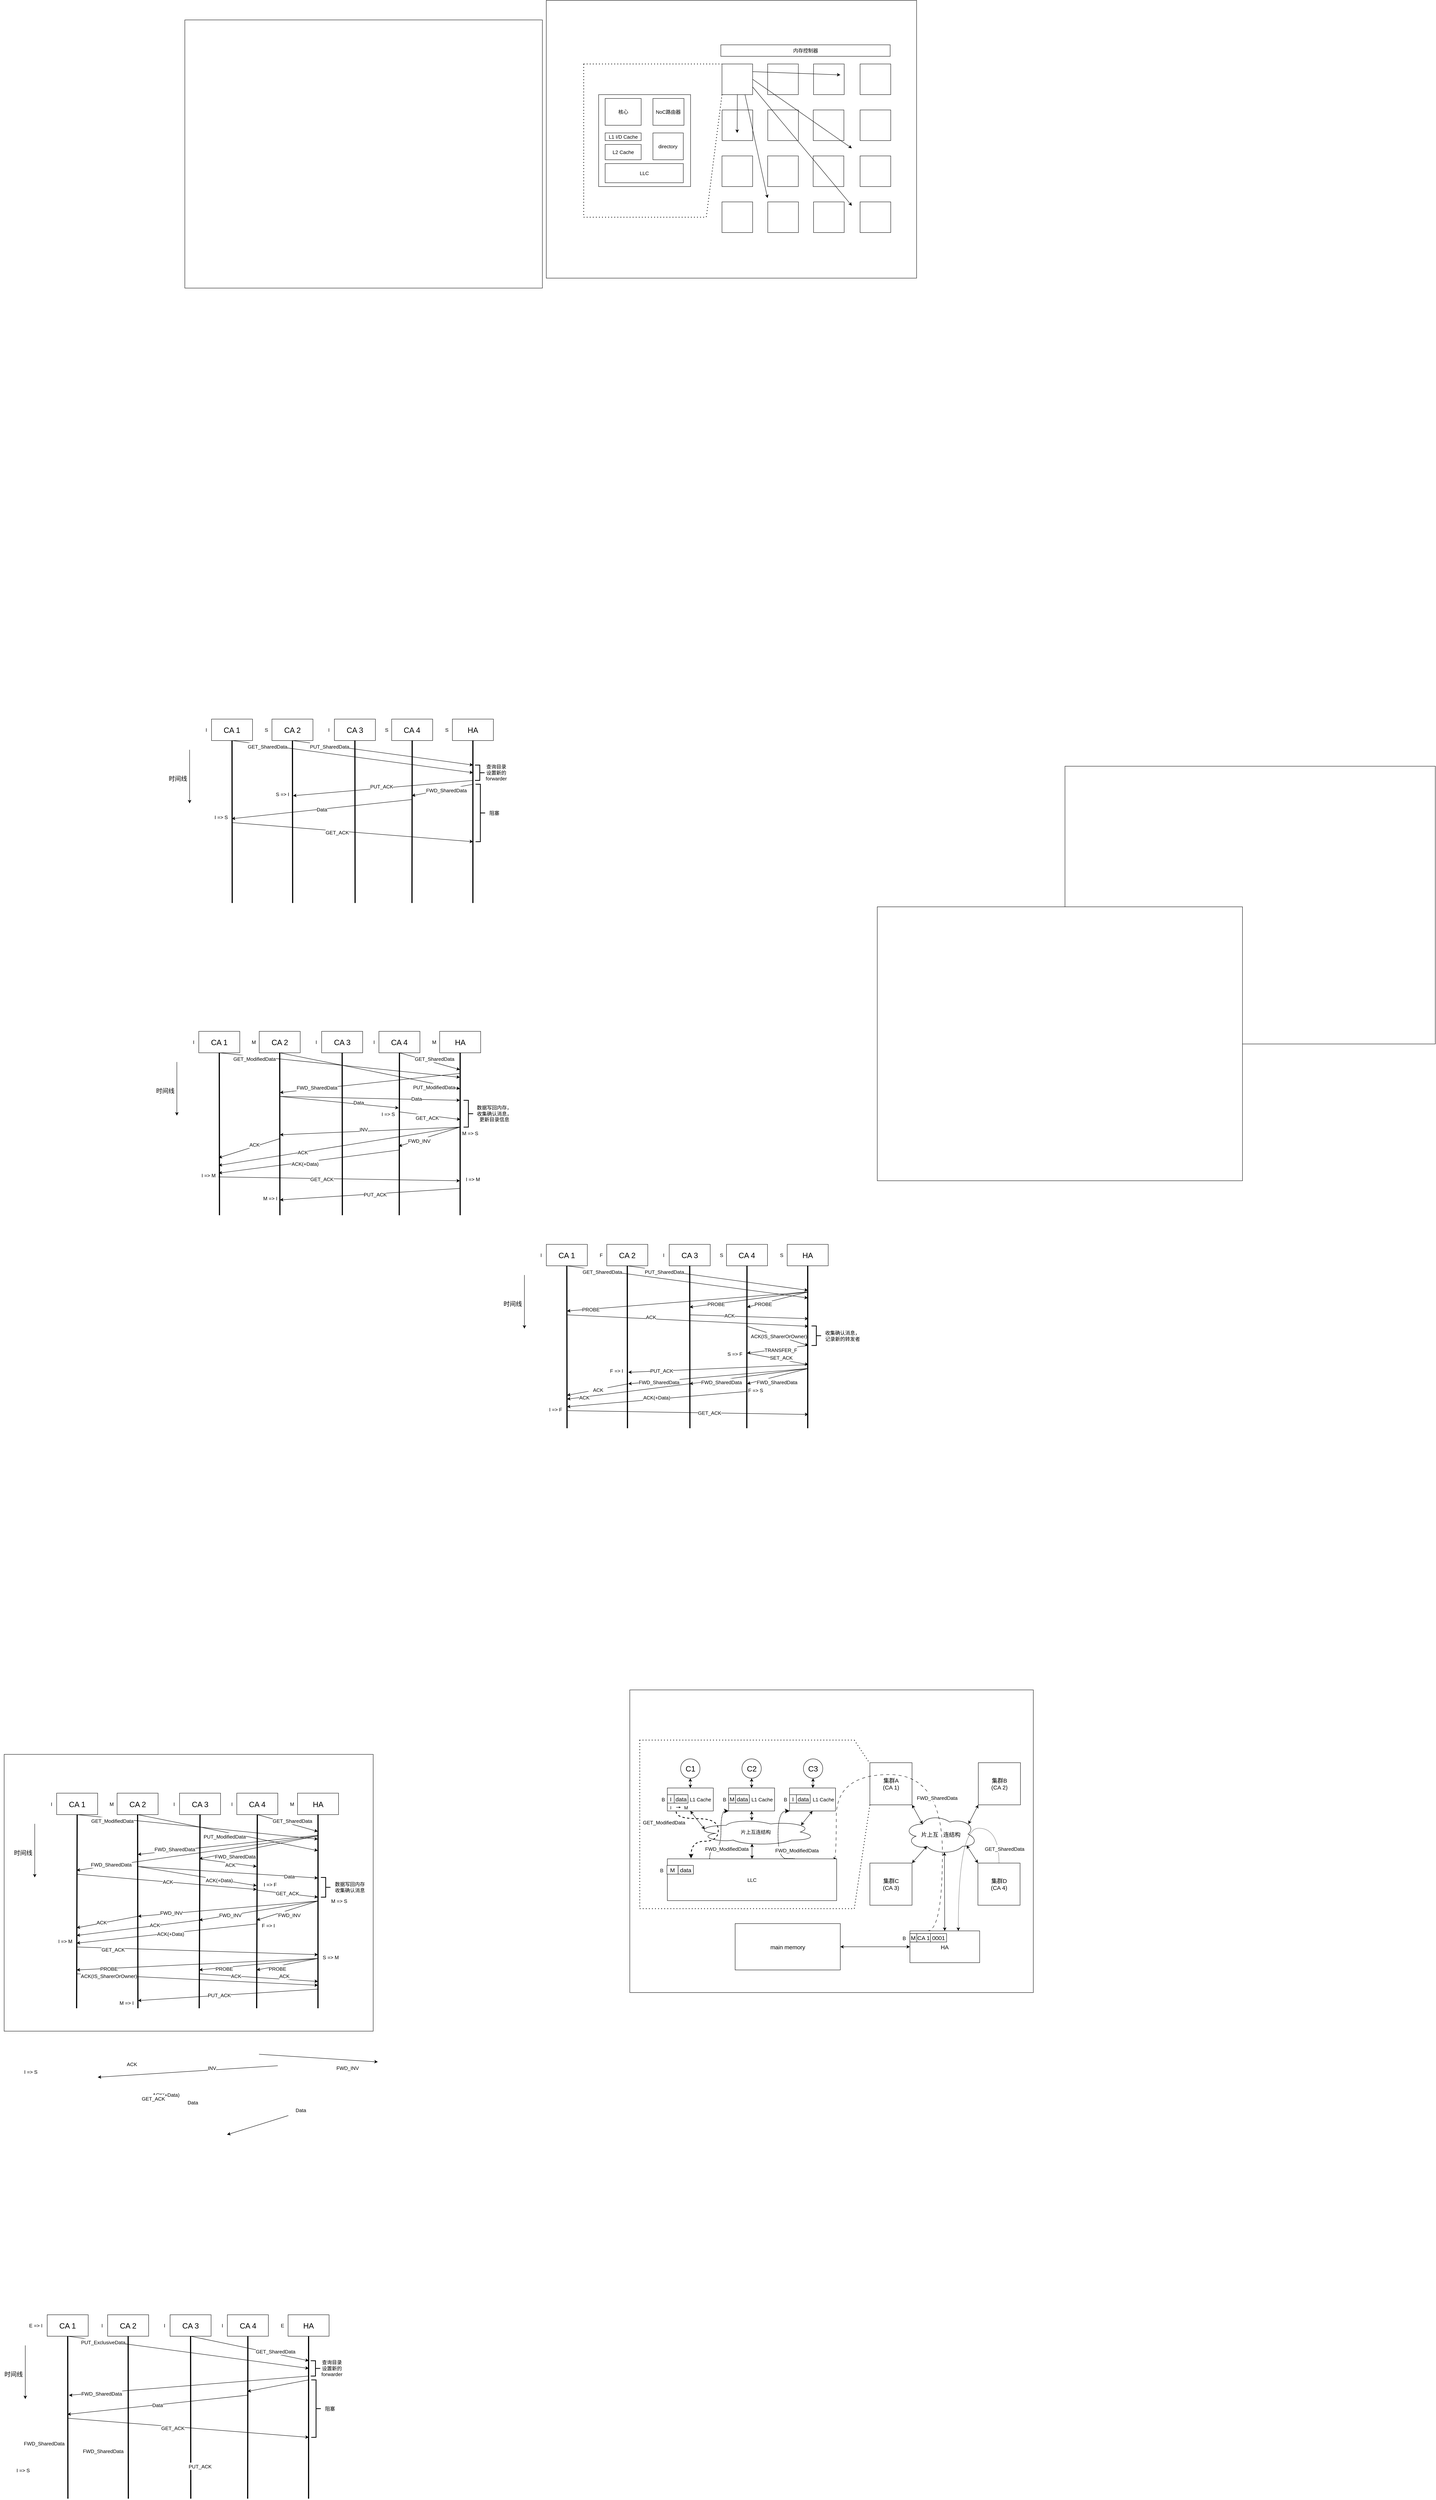 <mxfile version="20.8.21" type="github">
  <diagram name="第 1 页" id="rEhqudG2Qi7Mr-dwz_3Q">
    <mxGraphModel dx="2177" dy="194" grid="1" gridSize="10" guides="1" tooltips="1" connect="1" arrows="1" fold="1" page="0" pageScale="1" pageWidth="827" pageHeight="1169" math="0" shadow="0">
      <root>
        <mxCell id="0" />
        <mxCell id="1" parent="0" />
        <mxCell id="GAutSBGLja-ZXdYj1-IM-150" value="" style="rounded=0;whiteSpace=wrap;html=1;sketch=0;fillStyle=auto;strokeWidth=1;fontSize=20;aspect=fixed;fillColor=default;" vertex="1" parent="1">
          <mxGeometry x="-1099.17" y="4997.25" width="963.33" height="722.5" as="geometry" />
        </mxCell>
        <mxCell id="5Xnuo6rLj0t8pxA7jSjk-122" value="" style="rounded=0;whiteSpace=wrap;html=1;sketch=0;fillStyle=auto;strokeWidth=1;fontSize=20;aspect=fixed;fillColor=default;" parent="1" vertex="1">
          <mxGeometry x="534" y="4829" width="1053.33" height="790" as="geometry" />
        </mxCell>
        <mxCell id="y3GU0l8vooT_9jQAANlp-1" value="" style="rounded=0;whiteSpace=wrap;html=1;sketch=0;fillStyle=auto;strokeWidth=1;fontSize=20;aspect=fixed;" parent="1" vertex="1">
          <mxGeometry x="316" y="419" width="966.66" height="725" as="geometry" />
        </mxCell>
        <mxCell id="y3GU0l8vooT_9jQAANlp-2" value="" style="whiteSpace=wrap;html=1;aspect=fixed;labelBackgroundColor=default;strokeColor=default;fontSize=13;fillColor=default;" parent="1" vertex="1">
          <mxGeometry x="774.66" y="585" width="80" height="80" as="geometry" />
        </mxCell>
        <mxCell id="y3GU0l8vooT_9jQAANlp-3" value="" style="whiteSpace=wrap;html=1;aspect=fixed;labelBackgroundColor=default;strokeColor=default;fontSize=13;fillColor=default;" parent="1" vertex="1">
          <mxGeometry x="893.91" y="585" width="80" height="80" as="geometry" />
        </mxCell>
        <mxCell id="y3GU0l8vooT_9jQAANlp-4" value="" style="whiteSpace=wrap;html=1;aspect=fixed;labelBackgroundColor=default;strokeColor=default;fontSize=13;fillColor=default;" parent="1" vertex="1">
          <mxGeometry x="1013.66" y="585" width="80" height="80" as="geometry" />
        </mxCell>
        <mxCell id="y3GU0l8vooT_9jQAANlp-5" value="" style="whiteSpace=wrap;html=1;aspect=fixed;labelBackgroundColor=default;strokeColor=default;fontSize=13;fillColor=default;" parent="1" vertex="1">
          <mxGeometry x="774.91" y="705" width="80" height="80" as="geometry" />
        </mxCell>
        <mxCell id="y3GU0l8vooT_9jQAANlp-6" value="" style="whiteSpace=wrap;html=1;aspect=fixed;labelBackgroundColor=default;strokeColor=default;fontSize=13;fillColor=default;" parent="1" vertex="1">
          <mxGeometry x="894.16" y="705" width="80" height="80" as="geometry" />
        </mxCell>
        <mxCell id="y3GU0l8vooT_9jQAANlp-7" value="" style="whiteSpace=wrap;html=1;aspect=fixed;labelBackgroundColor=default;strokeColor=default;fontSize=13;fillColor=default;" parent="1" vertex="1">
          <mxGeometry x="1012.91" y="705" width="80" height="80" as="geometry" />
        </mxCell>
        <mxCell id="y3GU0l8vooT_9jQAANlp-8" value="" style="whiteSpace=wrap;html=1;aspect=fixed;labelBackgroundColor=default;strokeColor=default;fontSize=13;fillColor=default;" parent="1" vertex="1">
          <mxGeometry x="774.66" y="825" width="80" height="80" as="geometry" />
        </mxCell>
        <mxCell id="y3GU0l8vooT_9jQAANlp-9" value="" style="whiteSpace=wrap;html=1;aspect=fixed;labelBackgroundColor=default;strokeColor=default;fontSize=13;fillColor=default;" parent="1" vertex="1">
          <mxGeometry x="893.91" y="825" width="80" height="80" as="geometry" />
        </mxCell>
        <mxCell id="y3GU0l8vooT_9jQAANlp-10" value="" style="whiteSpace=wrap;html=1;aspect=fixed;labelBackgroundColor=default;strokeColor=default;fontSize=13;fillColor=default;" parent="1" vertex="1">
          <mxGeometry x="1012.66" y="825" width="80" height="80" as="geometry" />
        </mxCell>
        <mxCell id="y3GU0l8vooT_9jQAANlp-11" value="内存控制器" style="rounded=0;whiteSpace=wrap;html=1;labelBackgroundColor=default;strokeColor=default;fontSize=13;fillColor=default;" parent="1" vertex="1">
          <mxGeometry x="771.66" y="535" width="442" height="30" as="geometry" />
        </mxCell>
        <mxCell id="y3GU0l8vooT_9jQAANlp-12" value="" style="whiteSpace=wrap;html=1;aspect=fixed;labelBackgroundColor=default;strokeColor=default;fontSize=13;fillColor=default;" parent="1" vertex="1">
          <mxGeometry x="1135.16" y="585" width="80" height="80" as="geometry" />
        </mxCell>
        <mxCell id="y3GU0l8vooT_9jQAANlp-13" value="" style="whiteSpace=wrap;html=1;aspect=fixed;labelBackgroundColor=default;strokeColor=default;fontSize=13;fillColor=default;" parent="1" vertex="1">
          <mxGeometry x="1135.16" y="705" width="80" height="80" as="geometry" />
        </mxCell>
        <mxCell id="y3GU0l8vooT_9jQAANlp-14" value="" style="whiteSpace=wrap;html=1;aspect=fixed;labelBackgroundColor=default;strokeColor=default;fontSize=13;fillColor=default;" parent="1" vertex="1">
          <mxGeometry x="1135.16" y="825" width="80" height="80" as="geometry" />
        </mxCell>
        <mxCell id="y3GU0l8vooT_9jQAANlp-15" value="" style="whiteSpace=wrap;html=1;aspect=fixed;labelBackgroundColor=default;strokeColor=default;fontSize=13;fillColor=default;" parent="1" vertex="1">
          <mxGeometry x="774.66" y="945" width="80" height="80" as="geometry" />
        </mxCell>
        <mxCell id="y3GU0l8vooT_9jQAANlp-16" value="" style="whiteSpace=wrap;html=1;aspect=fixed;labelBackgroundColor=default;strokeColor=default;fontSize=13;fillColor=default;" parent="1" vertex="1">
          <mxGeometry x="894.16" y="945" width="80" height="80" as="geometry" />
        </mxCell>
        <mxCell id="y3GU0l8vooT_9jQAANlp-17" value="" style="whiteSpace=wrap;html=1;aspect=fixed;labelBackgroundColor=default;strokeColor=default;fontSize=13;fillColor=default;" parent="1" vertex="1">
          <mxGeometry x="1013.66" y="945" width="80" height="80" as="geometry" />
        </mxCell>
        <mxCell id="y3GU0l8vooT_9jQAANlp-18" value="" style="whiteSpace=wrap;html=1;aspect=fixed;labelBackgroundColor=default;strokeColor=default;fontSize=13;fillColor=default;" parent="1" vertex="1">
          <mxGeometry x="1135.16" y="945" width="80" height="80" as="geometry" />
        </mxCell>
        <mxCell id="y3GU0l8vooT_9jQAANlp-19" value="" style="whiteSpace=wrap;html=1;aspect=fixed;labelBackgroundColor=default;strokeColor=default;fontSize=13;fillColor=default;" parent="1" vertex="1">
          <mxGeometry x="452.66" y="665" width="240" height="240" as="geometry" />
        </mxCell>
        <mxCell id="y3GU0l8vooT_9jQAANlp-20" value="L1 I/D Cache" style="rounded=0;whiteSpace=wrap;html=1;labelBackgroundColor=default;strokeColor=default;fontSize=13;fillColor=default;" parent="1" vertex="1">
          <mxGeometry x="469.66" y="765" width="94" height="20" as="geometry" />
        </mxCell>
        <mxCell id="y3GU0l8vooT_9jQAANlp-21" value="NoC路由器" style="rounded=0;whiteSpace=wrap;html=1;labelBackgroundColor=default;strokeColor=default;fontSize=13;fillColor=default;" parent="1" vertex="1">
          <mxGeometry x="594.41" y="675" width="81" height="70" as="geometry" />
        </mxCell>
        <mxCell id="y3GU0l8vooT_9jQAANlp-22" value="核心" style="rounded=0;whiteSpace=wrap;html=1;labelBackgroundColor=default;strokeColor=default;fontSize=13;fillColor=default;" parent="1" vertex="1">
          <mxGeometry x="469.66" y="675" width="94" height="70" as="geometry" />
        </mxCell>
        <mxCell id="y3GU0l8vooT_9jQAANlp-23" value="L2 Cache" style="rounded=0;whiteSpace=wrap;html=1;labelBackgroundColor=default;strokeColor=default;fontSize=13;fillColor=default;" parent="1" vertex="1">
          <mxGeometry x="469.66" y="795" width="94" height="40" as="geometry" />
        </mxCell>
        <mxCell id="y3GU0l8vooT_9jQAANlp-24" value="LLC" style="rounded=0;whiteSpace=wrap;html=1;labelBackgroundColor=default;strokeColor=default;fontSize=13;fillColor=default;" parent="1" vertex="1">
          <mxGeometry x="469.66" y="845" width="204" height="50" as="geometry" />
        </mxCell>
        <mxCell id="y3GU0l8vooT_9jQAANlp-25" value="directory" style="rounded=0;whiteSpace=wrap;html=1;labelBackgroundColor=default;strokeColor=default;fontSize=13;fillColor=default;" parent="1" vertex="1">
          <mxGeometry x="594.41" y="765" width="79.25" height="70" as="geometry" />
        </mxCell>
        <mxCell id="y3GU0l8vooT_9jQAANlp-26" style="edgeStyle=none;rounded=0;orthogonalLoop=1;jettySize=auto;html=1;exitX=0.5;exitY=1;exitDx=0;exitDy=0;entryX=0.492;entryY=0.75;entryDx=0;entryDy=0;entryPerimeter=0;fontSize=13;endArrow=classic;endFill=1;" parent="1" source="y3GU0l8vooT_9jQAANlp-2" target="y3GU0l8vooT_9jQAANlp-5" edge="1">
          <mxGeometry relative="1" as="geometry" />
        </mxCell>
        <mxCell id="y3GU0l8vooT_9jQAANlp-27" style="edgeStyle=none;rounded=0;orthogonalLoop=1;jettySize=auto;html=1;exitX=1;exitY=0.75;exitDx=0;exitDy=0;fontSize=13;endArrow=classic;endFill=1;" parent="1" source="y3GU0l8vooT_9jQAANlp-2" edge="1">
          <mxGeometry relative="1" as="geometry">
            <mxPoint x="1113.66" y="955" as="targetPoint" />
          </mxGeometry>
        </mxCell>
        <mxCell id="y3GU0l8vooT_9jQAANlp-28" style="edgeStyle=none;rounded=0;orthogonalLoop=1;jettySize=auto;html=1;exitX=1;exitY=0.5;exitDx=0;exitDy=0;fontSize=13;endArrow=classic;endFill=1;" parent="1" source="y3GU0l8vooT_9jQAANlp-2" edge="1">
          <mxGeometry relative="1" as="geometry">
            <mxPoint x="1113.66" y="805" as="targetPoint" />
          </mxGeometry>
        </mxCell>
        <mxCell id="y3GU0l8vooT_9jQAANlp-29" style="edgeStyle=none;rounded=0;orthogonalLoop=1;jettySize=auto;html=1;exitX=1;exitY=0.25;exitDx=0;exitDy=0;fontSize=13;endArrow=classic;endFill=1;" parent="1" source="y3GU0l8vooT_9jQAANlp-2" edge="1">
          <mxGeometry relative="1" as="geometry">
            <mxPoint x="1083.66" y="613.513" as="targetPoint" />
          </mxGeometry>
        </mxCell>
        <mxCell id="y3GU0l8vooT_9jQAANlp-30" style="edgeStyle=none;rounded=0;orthogonalLoop=1;jettySize=auto;html=1;exitX=0.75;exitY=1;exitDx=0;exitDy=0;fontSize=13;endArrow=classic;endFill=1;" parent="1" source="y3GU0l8vooT_9jQAANlp-2" edge="1">
          <mxGeometry relative="1" as="geometry">
            <mxPoint x="893.66" y="935" as="targetPoint" />
          </mxGeometry>
        </mxCell>
        <mxCell id="y3GU0l8vooT_9jQAANlp-31" value="" style="endArrow=none;dashed=1;html=1;dashPattern=1 3;strokeWidth=2;rounded=0;strokeColor=default;fontSize=15;endSize=6;elbow=vertical;entryX=0;entryY=0;entryDx=0;entryDy=0;" parent="1" target="y3GU0l8vooT_9jQAANlp-2" edge="1">
          <mxGeometry width="50" height="50" relative="1" as="geometry">
            <mxPoint x="413.66" y="585" as="sourcePoint" />
            <mxPoint x="723.66" y="585" as="targetPoint" />
          </mxGeometry>
        </mxCell>
        <mxCell id="y3GU0l8vooT_9jQAANlp-32" value="" style="endArrow=none;dashed=1;html=1;dashPattern=1 3;strokeWidth=2;rounded=0;strokeColor=default;fontSize=15;endSize=6;elbow=vertical;" parent="1" edge="1">
          <mxGeometry width="50" height="50" relative="1" as="geometry">
            <mxPoint x="413.66" y="585" as="sourcePoint" />
            <mxPoint x="413.66" y="985" as="targetPoint" />
          </mxGeometry>
        </mxCell>
        <mxCell id="y3GU0l8vooT_9jQAANlp-33" value="" style="endArrow=none;dashed=1;html=1;dashPattern=1 3;strokeWidth=2;rounded=0;strokeColor=default;fontSize=15;endSize=6;elbow=vertical;" parent="1" edge="1">
          <mxGeometry width="50" height="50" relative="1" as="geometry">
            <mxPoint x="413.66" y="985" as="sourcePoint" />
            <mxPoint x="733.66" y="985" as="targetPoint" />
          </mxGeometry>
        </mxCell>
        <mxCell id="y3GU0l8vooT_9jQAANlp-34" value="" style="endArrow=none;dashed=1;html=1;dashPattern=1 3;strokeWidth=2;rounded=0;strokeColor=default;fontSize=15;endSize=6;elbow=vertical;exitX=0;exitY=1;exitDx=0;exitDy=0;" parent="1" source="y3GU0l8vooT_9jQAANlp-2" edge="1">
          <mxGeometry width="50" height="50" relative="1" as="geometry">
            <mxPoint x="213.66" y="935" as="sourcePoint" />
            <mxPoint x="733.66" y="985" as="targetPoint" />
          </mxGeometry>
        </mxCell>
        <mxCell id="y3GU0l8vooT_9jQAANlp-35" value="" style="rounded=0;whiteSpace=wrap;html=1;sketch=0;fillStyle=auto;strokeWidth=1;fontSize=20;aspect=fixed;" parent="1" vertex="1">
          <mxGeometry x="1670.0" y="2418" width="966.66" height="725" as="geometry" />
        </mxCell>
        <mxCell id="rnckQUWWZ_0ucLxXuFzF-1" value="" style="rounded=0;whiteSpace=wrap;html=1;sketch=0;fillStyle=auto;strokeWidth=1;fontSize=20;aspect=fixed;fillColor=default;" parent="1" vertex="1">
          <mxGeometry x="1180" y="2785" width="953.33" height="715" as="geometry" />
        </mxCell>
        <mxCell id="rnckQUWWZ_0ucLxXuFzF-2" value="CA 1" style="rounded=0;whiteSpace=wrap;html=1;sketch=0;fillStyle=auto;strokeWidth=1;fontSize=20;" parent="1" vertex="1">
          <mxGeometry x="316.17" y="3666" width="107" height="56" as="geometry" />
        </mxCell>
        <mxCell id="rnckQUWWZ_0ucLxXuFzF-3" value="CA 2" style="rounded=0;whiteSpace=wrap;html=1;sketch=0;fillStyle=auto;strokeWidth=1;fontSize=20;" parent="1" vertex="1">
          <mxGeometry x="473.92" y="3666" width="107" height="56" as="geometry" />
        </mxCell>
        <mxCell id="rnckQUWWZ_0ucLxXuFzF-4" value="CA 3" style="rounded=0;whiteSpace=wrap;html=1;sketch=0;fillStyle=auto;strokeWidth=1;fontSize=20;" parent="1" vertex="1">
          <mxGeometry x="636.92" y="3666" width="107" height="56" as="geometry" />
        </mxCell>
        <mxCell id="rnckQUWWZ_0ucLxXuFzF-5" value="CA 4" style="rounded=0;whiteSpace=wrap;html=1;sketch=0;fillStyle=auto;strokeWidth=1;fontSize=20;" parent="1" vertex="1">
          <mxGeometry x="786.42" y="3666" width="107" height="56" as="geometry" />
        </mxCell>
        <mxCell id="rnckQUWWZ_0ucLxXuFzF-6" value="HA" style="rounded=0;whiteSpace=wrap;html=1;sketch=0;fillStyle=auto;strokeWidth=1;fontSize=20;" parent="1" vertex="1">
          <mxGeometry x="944.92" y="3666" width="107" height="56" as="geometry" />
        </mxCell>
        <mxCell id="rnckQUWWZ_0ucLxXuFzF-7" value="" style="endArrow=none;html=1;rounded=0;fontSize=18;strokeWidth=3;exitX=0.5;exitY=1;exitDx=0;exitDy=0;" parent="1" source="rnckQUWWZ_0ucLxXuFzF-2" edge="1">
          <mxGeometry width="50" height="50" relative="1" as="geometry">
            <mxPoint x="305.17" y="3876" as="sourcePoint" />
            <mxPoint x="370.17" y="4146" as="targetPoint" />
          </mxGeometry>
        </mxCell>
        <mxCell id="rnckQUWWZ_0ucLxXuFzF-8" value="" style="endArrow=none;html=1;rounded=0;fontSize=18;strokeWidth=3;exitX=0.5;exitY=1;exitDx=0;exitDy=0;" parent="1" source="rnckQUWWZ_0ucLxXuFzF-3" edge="1">
          <mxGeometry width="50" height="50" relative="1" as="geometry">
            <mxPoint x="539.67" y="3736" as="sourcePoint" />
            <mxPoint x="527.92" y="4146" as="targetPoint" />
          </mxGeometry>
        </mxCell>
        <mxCell id="rnckQUWWZ_0ucLxXuFzF-9" value="" style="endArrow=none;html=1;rounded=0;fontSize=18;strokeWidth=3;exitX=0.5;exitY=1;exitDx=0;exitDy=0;" parent="1" source="rnckQUWWZ_0ucLxXuFzF-4" edge="1">
          <mxGeometry width="50" height="50" relative="1" as="geometry">
            <mxPoint x="704.92" y="4036" as="sourcePoint" />
            <mxPoint x="690.92" y="4146" as="targetPoint" />
          </mxGeometry>
        </mxCell>
        <mxCell id="rnckQUWWZ_0ucLxXuFzF-10" value="" style="endArrow=none;html=1;rounded=0;fontSize=18;strokeWidth=3;exitX=0.5;exitY=1;exitDx=0;exitDy=0;" parent="1" source="rnckQUWWZ_0ucLxXuFzF-5" edge="1">
          <mxGeometry width="50" height="50" relative="1" as="geometry">
            <mxPoint x="803.42" y="3896" as="sourcePoint" />
            <mxPoint x="839.42" y="4146" as="targetPoint" />
          </mxGeometry>
        </mxCell>
        <mxCell id="rnckQUWWZ_0ucLxXuFzF-11" value="" style="endArrow=none;html=1;rounded=0;fontSize=18;strokeWidth=3;exitX=0.5;exitY=1;exitDx=0;exitDy=0;" parent="1" source="rnckQUWWZ_0ucLxXuFzF-6" edge="1">
          <mxGeometry width="50" height="50" relative="1" as="geometry">
            <mxPoint x="921.42" y="3966" as="sourcePoint" />
            <mxPoint x="998.42" y="4146" as="targetPoint" />
          </mxGeometry>
        </mxCell>
        <mxCell id="rnckQUWWZ_0ucLxXuFzF-12" value="" style="endArrow=classic;html=1;rounded=0;fontSize=16;" parent="1" edge="1">
          <mxGeometry width="50" height="50" relative="1" as="geometry">
            <mxPoint x="258.92" y="3746" as="sourcePoint" />
            <mxPoint x="258.92" y="3886" as="targetPoint" />
          </mxGeometry>
        </mxCell>
        <mxCell id="rnckQUWWZ_0ucLxXuFzF-13" value="时间线" style="text;html=1;align=center;verticalAlign=middle;resizable=0;points=[];autosize=1;strokeColor=none;fillColor=none;fontSize=16;" parent="1" vertex="1">
          <mxGeometry x="192.92" y="3806" width="70" height="30" as="geometry" />
        </mxCell>
        <mxCell id="rnckQUWWZ_0ucLxXuFzF-14" value="" style="endArrow=classic;html=1;rounded=0;fontSize=16;exitX=0.5;exitY=1;exitDx=0;exitDy=0;" parent="1" source="rnckQUWWZ_0ucLxXuFzF-2" edge="1">
          <mxGeometry width="50" height="50" relative="1" as="geometry">
            <mxPoint x="378.92" y="3746" as="sourcePoint" />
            <mxPoint x="998.92" y="3806" as="targetPoint" />
          </mxGeometry>
        </mxCell>
        <mxCell id="rnckQUWWZ_0ucLxXuFzF-15" value="&lt;span style=&quot;font-size: 13px;&quot;&gt;GET_SharedData&lt;br&gt;&lt;/span&gt;" style="text;html=1;align=center;verticalAlign=middle;resizable=0;points=[];autosize=1;strokeColor=none;fillColor=none;fontSize=16;labelBackgroundColor=default;" parent="1" vertex="1">
          <mxGeometry x="396.67" y="3722" width="130" height="30" as="geometry" />
        </mxCell>
        <mxCell id="rnckQUWWZ_0ucLxXuFzF-16" value="" style="endArrow=classic;html=1;rounded=0;fontSize=13;exitX=0.5;exitY=1;exitDx=0;exitDy=0;" parent="1" source="rnckQUWWZ_0ucLxXuFzF-3" edge="1">
          <mxGeometry width="50" height="50" relative="1" as="geometry">
            <mxPoint x="698.92" y="3876" as="sourcePoint" />
            <mxPoint x="998.92" y="3786" as="targetPoint" />
          </mxGeometry>
        </mxCell>
        <mxCell id="rnckQUWWZ_0ucLxXuFzF-19" value="&lt;span style=&quot;font-size: 13px;&quot;&gt;PUT_SharedData&lt;br&gt;&lt;/span&gt;" style="text;html=1;align=center;verticalAlign=middle;resizable=0;points=[];autosize=1;strokeColor=none;fillColor=none;fontSize=16;labelBackgroundColor=default;" parent="1" vertex="1">
          <mxGeometry x="558.92" y="3722" width="130" height="30" as="geometry" />
        </mxCell>
        <mxCell id="rnckQUWWZ_0ucLxXuFzF-20" value="I" style="text;html=1;align=center;verticalAlign=middle;resizable=0;points=[];autosize=1;strokeColor=none;fillColor=none;fontSize=13;" parent="1" vertex="1">
          <mxGeometry x="287.17" y="3679" width="30" height="30" as="geometry" />
        </mxCell>
        <mxCell id="rnckQUWWZ_0ucLxXuFzF-21" value="F" style="text;html=1;align=center;verticalAlign=middle;resizable=0;points=[];autosize=1;strokeColor=none;fillColor=none;fontSize=13;" parent="1" vertex="1">
          <mxGeometry x="443.92" y="3679" width="30" height="30" as="geometry" />
        </mxCell>
        <mxCell id="rnckQUWWZ_0ucLxXuFzF-22" value="I" style="text;html=1;align=center;verticalAlign=middle;resizable=0;points=[];autosize=1;strokeColor=none;fillColor=none;fontSize=13;" parent="1" vertex="1">
          <mxGeometry x="606.92" y="3679" width="30" height="30" as="geometry" />
        </mxCell>
        <mxCell id="rnckQUWWZ_0ucLxXuFzF-23" value="S" style="text;html=1;align=center;verticalAlign=middle;resizable=0;points=[];autosize=1;strokeColor=none;fillColor=none;fontSize=13;" parent="1" vertex="1">
          <mxGeometry x="757.92" y="3679" width="30" height="30" as="geometry" />
        </mxCell>
        <mxCell id="rnckQUWWZ_0ucLxXuFzF-24" value="S" style="text;html=1;align=center;verticalAlign=middle;resizable=0;points=[];autosize=1;strokeColor=none;fillColor=none;fontSize=13;" parent="1" vertex="1">
          <mxGeometry x="914.92" y="3679" width="30" height="30" as="geometry" />
        </mxCell>
        <mxCell id="rnckQUWWZ_0ucLxXuFzF-25" value="&lt;span style=&quot;font-size: 13px;&quot;&gt;F =&amp;gt; S&lt;br&gt;&lt;/span&gt;" style="text;html=1;align=center;verticalAlign=middle;resizable=0;points=[];autosize=1;strokeColor=none;fillColor=none;fontSize=16;labelBackgroundColor=default;" parent="1" vertex="1">
          <mxGeometry x="833.92" y="4030" width="57" height="31" as="geometry" />
        </mxCell>
        <mxCell id="rnckQUWWZ_0ucLxXuFzF-26" value="" style="endArrow=classic;html=1;rounded=0;fontSize=13;" parent="1" edge="1">
          <mxGeometry width="50" height="50" relative="1" as="geometry">
            <mxPoint x="1000" y="3990" as="sourcePoint" />
            <mxPoint x="530" y="4030" as="targetPoint" />
          </mxGeometry>
        </mxCell>
        <mxCell id="rnckQUWWZ_0ucLxXuFzF-27" value="&lt;span style=&quot;font-size: 13px;&quot;&gt;FWD_SharedData&lt;br&gt;&lt;/span&gt;" style="text;html=1;align=center;verticalAlign=middle;resizable=0;points=[];autosize=1;strokeColor=none;fillColor=none;fontSize=16;labelBackgroundColor=default;" parent="1" vertex="1">
          <mxGeometry x="545.41" y="4010" width="130" height="30" as="geometry" />
        </mxCell>
        <mxCell id="rnckQUWWZ_0ucLxXuFzF-28" value="" style="endArrow=classic;html=1;rounded=0;fontSize=13;" parent="1" edge="1">
          <mxGeometry width="50" height="50" relative="1" as="geometry">
            <mxPoint x="1000" y="3790" as="sourcePoint" />
            <mxPoint x="370" y="3840" as="targetPoint" />
          </mxGeometry>
        </mxCell>
        <mxCell id="rnckQUWWZ_0ucLxXuFzF-29" value="&lt;span style=&quot;font-size: 13px;&quot;&gt;PROBE&lt;br&gt;&lt;/span&gt;" style="text;html=1;align=center;verticalAlign=middle;resizable=0;points=[];autosize=1;strokeColor=none;fillColor=none;fontSize=16;labelBackgroundColor=default;" parent="1" vertex="1">
          <mxGeometry x="396.67" y="3820" width="70" height="30" as="geometry" />
        </mxCell>
        <mxCell id="rnckQUWWZ_0ucLxXuFzF-32" value="" style="endArrow=classic;html=1;rounded=0;fontSize=13;" parent="1" edge="1">
          <mxGeometry width="50" height="50" relative="1" as="geometry">
            <mxPoint x="370" y="4100" as="sourcePoint" />
            <mxPoint x="1000" y="4110" as="targetPoint" />
          </mxGeometry>
        </mxCell>
        <mxCell id="rnckQUWWZ_0ucLxXuFzF-34" value="&lt;span style=&quot;font-size: 13px;&quot;&gt;I =&amp;gt; F&lt;br&gt;&lt;/span&gt;" style="text;html=1;align=center;verticalAlign=middle;resizable=0;points=[];autosize=1;strokeColor=none;fillColor=none;fontSize=16;labelBackgroundColor=default;" parent="1" vertex="1">
          <mxGeometry x="314.0" y="4080" width="52" height="31" as="geometry" />
        </mxCell>
        <mxCell id="rnckQUWWZ_0ucLxXuFzF-36" value="收集确认消息，&lt;br&gt;记录新的转发者" style="text;html=1;align=center;verticalAlign=middle;resizable=0;points=[];autosize=1;strokeColor=none;fillColor=none;fontSize=13;" parent="1" vertex="1">
          <mxGeometry x="1033.92" y="3884.5" width="110" height="40" as="geometry" />
        </mxCell>
        <mxCell id="rnckQUWWZ_0ucLxXuFzF-37" value="" style="endArrow=classic;html=1;rounded=0;fontSize=13;" parent="1" edge="1">
          <mxGeometry width="50" height="50" relative="1" as="geometry">
            <mxPoint x="1000" y="3790" as="sourcePoint" />
            <mxPoint x="690" y="3830" as="targetPoint" />
          </mxGeometry>
        </mxCell>
        <mxCell id="rnckQUWWZ_0ucLxXuFzF-38" value="" style="endArrow=classic;html=1;rounded=0;fontSize=13;" parent="1" edge="1">
          <mxGeometry width="50" height="50" relative="1" as="geometry">
            <mxPoint x="1000" y="3790" as="sourcePoint" />
            <mxPoint x="840" y="3830" as="targetPoint" />
          </mxGeometry>
        </mxCell>
        <mxCell id="rnckQUWWZ_0ucLxXuFzF-39" value="&lt;span style=&quot;font-size: 13px;&quot;&gt;PROBE&lt;br&gt;&lt;/span&gt;" style="text;html=1;align=center;verticalAlign=middle;resizable=0;points=[];autosize=1;strokeColor=none;fillColor=none;fontSize=16;labelBackgroundColor=default;" parent="1" vertex="1">
          <mxGeometry x="723.92" y="3806" width="70" height="30" as="geometry" />
        </mxCell>
        <mxCell id="rnckQUWWZ_0ucLxXuFzF-40" value="&lt;span style=&quot;font-size: 13px;&quot;&gt;PROBE&lt;br&gt;&lt;/span&gt;" style="text;html=1;align=center;verticalAlign=middle;resizable=0;points=[];autosize=1;strokeColor=none;fillColor=none;fontSize=16;labelBackgroundColor=default;" parent="1" vertex="1">
          <mxGeometry x="846.92" y="3806" width="70" height="30" as="geometry" />
        </mxCell>
        <mxCell id="rnckQUWWZ_0ucLxXuFzF-41" value="" style="endArrow=classic;html=1;rounded=0;fontSize=13;" parent="1" edge="1">
          <mxGeometry width="50" height="50" relative="1" as="geometry">
            <mxPoint x="370" y="3850" as="sourcePoint" />
            <mxPoint x="1000" y="3880" as="targetPoint" />
          </mxGeometry>
        </mxCell>
        <mxCell id="rnckQUWWZ_0ucLxXuFzF-42" value="" style="endArrow=classic;html=1;rounded=0;fontSize=13;" parent="1" edge="1">
          <mxGeometry width="50" height="50" relative="1" as="geometry">
            <mxPoint x="690" y="3850" as="sourcePoint" />
            <mxPoint x="1000" y="3860" as="targetPoint" />
          </mxGeometry>
        </mxCell>
        <mxCell id="rnckQUWWZ_0ucLxXuFzF-43" value="" style="endArrow=classic;html=1;rounded=0;fontSize=13;" parent="1" edge="1">
          <mxGeometry width="50" height="50" relative="1" as="geometry">
            <mxPoint x="840" y="3880" as="sourcePoint" />
            <mxPoint x="1000" y="3930" as="targetPoint" />
          </mxGeometry>
        </mxCell>
        <mxCell id="rnckQUWWZ_0ucLxXuFzF-44" value="&lt;span style=&quot;font-size: 13px;&quot;&gt;ACK&lt;br&gt;&lt;/span&gt;" style="text;html=1;align=center;verticalAlign=middle;resizable=0;points=[];autosize=1;strokeColor=none;fillColor=none;fontSize=16;labelBackgroundColor=default;" parent="1" vertex="1">
          <mxGeometry x="563.66" y="3840" width="50" height="30" as="geometry" />
        </mxCell>
        <mxCell id="rnckQUWWZ_0ucLxXuFzF-45" value="&lt;span style=&quot;font-size: 13px;&quot;&gt;ACK&lt;br&gt;&lt;/span&gt;" style="text;html=1;align=center;verticalAlign=middle;resizable=0;points=[];autosize=1;strokeColor=none;fillColor=none;fontSize=16;labelBackgroundColor=default;" parent="1" vertex="1">
          <mxGeometry x="769.42" y="3836" width="50" height="30" as="geometry" />
        </mxCell>
        <mxCell id="rnckQUWWZ_0ucLxXuFzF-46" value="&lt;span style=&quot;font-size: 13px;&quot;&gt;ACK(IS_SharerOrOwner)&lt;br&gt;&lt;/span&gt;" style="text;html=1;align=center;verticalAlign=middle;resizable=0;points=[];autosize=1;strokeColor=none;fillColor=none;fontSize=16;labelBackgroundColor=default;" parent="1" vertex="1">
          <mxGeometry x="838.42" y="3890" width="170" height="30" as="geometry" />
        </mxCell>
        <mxCell id="rnckQUWWZ_0ucLxXuFzF-48" value="" style="endArrow=classic;html=1;rounded=0;fontSize=13;" parent="1" edge="1">
          <mxGeometry width="50" height="50" relative="1" as="geometry">
            <mxPoint x="1000" y="3930" as="sourcePoint" />
            <mxPoint x="840" y="3950" as="targetPoint" />
          </mxGeometry>
        </mxCell>
        <mxCell id="rnckQUWWZ_0ucLxXuFzF-49" value="&lt;span style=&quot;font-size: 13px;&quot;&gt;TRANSFER_F&lt;br&gt;&lt;/span&gt;" style="text;html=1;align=center;verticalAlign=middle;resizable=0;points=[];autosize=1;strokeColor=none;fillColor=none;fontSize=16;labelBackgroundColor=default;" parent="1" vertex="1">
          <mxGeometry x="872.92" y="3926" width="110" height="30" as="geometry" />
        </mxCell>
        <mxCell id="rnckQUWWZ_0ucLxXuFzF-50" value="" style="endArrow=classic;html=1;rounded=0;fontSize=13;" parent="1" edge="1">
          <mxGeometry width="50" height="50" relative="1" as="geometry">
            <mxPoint x="840" y="3950" as="sourcePoint" />
            <mxPoint x="1000" y="3980" as="targetPoint" />
          </mxGeometry>
        </mxCell>
        <mxCell id="rnckQUWWZ_0ucLxXuFzF-51" value="&lt;span style=&quot;font-size: 13px;&quot;&gt;SET_ACK&lt;br&gt;&lt;/span&gt;" style="text;html=1;align=center;verticalAlign=middle;resizable=0;points=[];autosize=1;strokeColor=none;fillColor=none;fontSize=16;labelBackgroundColor=default;" parent="1" vertex="1">
          <mxGeometry x="889.42" y="3946" width="80" height="30" as="geometry" />
        </mxCell>
        <mxCell id="rnckQUWWZ_0ucLxXuFzF-52" value="" style="endArrow=classic;html=1;rounded=0;fontSize=13;" parent="1" edge="1">
          <mxGeometry width="50" height="50" relative="1" as="geometry">
            <mxPoint x="1000" y="3980" as="sourcePoint" />
            <mxPoint x="530" y="4000" as="targetPoint" />
          </mxGeometry>
        </mxCell>
        <mxCell id="rnckQUWWZ_0ucLxXuFzF-53" value="&lt;span style=&quot;font-size: 13px;&quot;&gt;PUT_ACK&lt;br&gt;&lt;/span&gt;" style="text;html=1;align=center;verticalAlign=middle;resizable=0;points=[];autosize=1;strokeColor=none;fillColor=none;fontSize=16;labelBackgroundColor=default;" parent="1" vertex="1">
          <mxGeometry x="576.92" y="3980" width="80" height="30" as="geometry" />
        </mxCell>
        <mxCell id="rnckQUWWZ_0ucLxXuFzF-54" value="" style="strokeWidth=2;html=1;shape=mxgraph.flowchart.annotation_2;align=left;labelPosition=right;pointerEvents=1;strokeColor=default;fontSize=13;fillColor=#E6E6E6;flipH=1;" parent="1" vertex="1">
          <mxGeometry x="1008.42" y="3879" width="25" height="51" as="geometry" />
        </mxCell>
        <mxCell id="rnckQUWWZ_0ucLxXuFzF-56" value="&lt;span style=&quot;font-size: 13px;&quot;&gt;S =&amp;gt; F&lt;br&gt;&lt;/span&gt;" style="text;html=1;align=center;verticalAlign=middle;resizable=0;points=[];autosize=1;strokeColor=none;fillColor=none;fontSize=16;labelBackgroundColor=default;" parent="1" vertex="1">
          <mxGeometry x="778.42" y="3936" width="60" height="30" as="geometry" />
        </mxCell>
        <mxCell id="rnckQUWWZ_0ucLxXuFzF-57" value="&lt;span style=&quot;font-size: 13px;&quot;&gt;F =&amp;gt; I&lt;br&gt;&lt;/span&gt;" style="text;html=1;align=center;verticalAlign=middle;resizable=0;points=[];autosize=1;strokeColor=none;fillColor=none;fontSize=16;labelBackgroundColor=default;" parent="1" vertex="1">
          <mxGeometry x="469.17" y="3980" width="60" height="30" as="geometry" />
        </mxCell>
        <mxCell id="rnckQUWWZ_0ucLxXuFzF-58" value="" style="endArrow=classic;html=1;rounded=0;fontSize=13;" parent="1" edge="1">
          <mxGeometry width="50" height="50" relative="1" as="geometry">
            <mxPoint x="1000" y="3990" as="sourcePoint" />
            <mxPoint x="690" y="4030" as="targetPoint" />
          </mxGeometry>
        </mxCell>
        <mxCell id="rnckQUWWZ_0ucLxXuFzF-59" value="" style="endArrow=classic;html=1;rounded=0;fontSize=13;" parent="1" edge="1">
          <mxGeometry width="50" height="50" relative="1" as="geometry">
            <mxPoint x="1000" y="3990" as="sourcePoint" />
            <mxPoint x="840" y="4030" as="targetPoint" />
          </mxGeometry>
        </mxCell>
        <mxCell id="rnckQUWWZ_0ucLxXuFzF-60" value="&lt;span style=&quot;font-size: 13px;&quot;&gt;FWD_SharedData&lt;br&gt;&lt;/span&gt;" style="text;html=1;align=center;verticalAlign=middle;resizable=0;points=[];autosize=1;strokeColor=none;fillColor=none;fontSize=16;labelBackgroundColor=default;" parent="1" vertex="1">
          <mxGeometry x="707.92" y="4010" width="130" height="30" as="geometry" />
        </mxCell>
        <mxCell id="rnckQUWWZ_0ucLxXuFzF-61" value="&lt;span style=&quot;font-size: 13px;&quot;&gt;FWD_SharedData&lt;br&gt;&lt;/span&gt;" style="text;html=1;align=center;verticalAlign=middle;resizable=0;points=[];autosize=1;strokeColor=none;fillColor=none;fontSize=16;labelBackgroundColor=default;" parent="1" vertex="1">
          <mxGeometry x="852.92" y="4010" width="130" height="30" as="geometry" />
        </mxCell>
        <mxCell id="rnckQUWWZ_0ucLxXuFzF-62" value="" style="endArrow=classic;html=1;rounded=0;fontSize=13;startArrow=none;" parent="1" source="rnckQUWWZ_0ucLxXuFzF-65" edge="1">
          <mxGeometry width="50" height="50" relative="1" as="geometry">
            <mxPoint x="530" y="4030" as="sourcePoint" />
            <mxPoint x="370" y="4060" as="targetPoint" />
          </mxGeometry>
        </mxCell>
        <mxCell id="rnckQUWWZ_0ucLxXuFzF-63" value="" style="endArrow=classic;html=1;rounded=0;fontSize=13;" parent="1" edge="1">
          <mxGeometry width="50" height="50" relative="1" as="geometry">
            <mxPoint x="690" y="4030" as="sourcePoint" />
            <mxPoint x="370" y="4070" as="targetPoint" />
          </mxGeometry>
        </mxCell>
        <mxCell id="rnckQUWWZ_0ucLxXuFzF-64" value="" style="endArrow=classic;html=1;rounded=0;fontSize=13;" parent="1" edge="1">
          <mxGeometry width="50" height="50" relative="1" as="geometry">
            <mxPoint x="840" y="4050" as="sourcePoint" />
            <mxPoint x="370" y="4090" as="targetPoint" />
          </mxGeometry>
        </mxCell>
        <mxCell id="rnckQUWWZ_0ucLxXuFzF-66" value="" style="endArrow=none;html=1;rounded=0;fontSize=13;" parent="1" target="rnckQUWWZ_0ucLxXuFzF-65" edge="1">
          <mxGeometry width="50" height="50" relative="1" as="geometry">
            <mxPoint x="530" y="4030" as="sourcePoint" />
            <mxPoint x="370" y="4060" as="targetPoint" />
          </mxGeometry>
        </mxCell>
        <mxCell id="rnckQUWWZ_0ucLxXuFzF-65" value="&lt;span style=&quot;font-size: 13px;&quot;&gt;ACK&lt;br&gt;&lt;/span&gt;" style="text;html=1;align=center;verticalAlign=middle;resizable=0;points=[];autosize=1;strokeColor=none;fillColor=none;fontSize=16;labelBackgroundColor=default;" parent="1" vertex="1">
          <mxGeometry x="426.09" y="4030" width="50" height="30" as="geometry" />
        </mxCell>
        <mxCell id="rnckQUWWZ_0ucLxXuFzF-67" value="&lt;span style=&quot;font-size: 13px;&quot;&gt;ACK&lt;br&gt;&lt;/span&gt;" style="text;html=1;align=center;verticalAlign=middle;resizable=0;points=[];autosize=1;strokeColor=none;fillColor=none;fontSize=16;labelBackgroundColor=default;" parent="1" vertex="1">
          <mxGeometry x="390" y="4050" width="50" height="30" as="geometry" />
        </mxCell>
        <mxCell id="rnckQUWWZ_0ucLxXuFzF-69" value="&lt;span style=&quot;font-size: 13px;&quot;&gt;ACK(+Data)&lt;br&gt;&lt;/span&gt;" style="text;html=1;align=center;verticalAlign=middle;resizable=0;points=[];autosize=1;strokeColor=none;fillColor=none;fontSize=16;labelBackgroundColor=default;" parent="1" vertex="1">
          <mxGeometry x="558.92" y="4050" width="90" height="30" as="geometry" />
        </mxCell>
        <mxCell id="rnckQUWWZ_0ucLxXuFzF-70" value="&lt;span style=&quot;font-size: 13px;&quot;&gt;GET_ACK&lt;br&gt;&lt;/span&gt;" style="text;html=1;align=center;verticalAlign=middle;resizable=0;points=[];autosize=1;strokeColor=none;fillColor=none;fontSize=16;labelBackgroundColor=default;" parent="1" vertex="1">
          <mxGeometry x="701.92" y="4090" width="80" height="30" as="geometry" />
        </mxCell>
        <mxCell id="5Xnuo6rLj0t8pxA7jSjk-33" value="集群A&lt;br&gt;(CA 1)" style="whiteSpace=wrap;html=1;aspect=fixed;sketch=0;fillStyle=auto;strokeWidth=1;fontSize=15;" parent="1" vertex="1">
          <mxGeometry x="1160.75" y="5019" width="110" height="110" as="geometry" />
        </mxCell>
        <mxCell id="5Xnuo6rLj0t8pxA7jSjk-34" value="集群B&lt;br&gt;(CA 2)" style="whiteSpace=wrap;html=1;aspect=fixed;sketch=0;fillStyle=auto;strokeWidth=1;fontSize=15;" parent="1" vertex="1">
          <mxGeometry x="1443.75" y="5019" width="110" height="110" as="geometry" />
        </mxCell>
        <mxCell id="5Xnuo6rLj0t8pxA7jSjk-35" value="集群C&lt;br&gt;(CA 3)" style="whiteSpace=wrap;html=1;aspect=fixed;sketch=0;fillStyle=auto;strokeWidth=1;fontSize=15;" parent="1" vertex="1">
          <mxGeometry x="1160.75" y="5281" width="110" height="110" as="geometry" />
        </mxCell>
        <mxCell id="5Xnuo6rLj0t8pxA7jSjk-36" value="集群D&lt;br&gt;(CA 4)" style="whiteSpace=wrap;html=1;aspect=fixed;sketch=0;fillStyle=auto;strokeWidth=1;fontSize=15;" parent="1" vertex="1">
          <mxGeometry x="1442.75" y="5281" width="110" height="110" as="geometry" />
        </mxCell>
        <mxCell id="5Xnuo6rLj0t8pxA7jSjk-37" value="片上互&amp;nbsp; &amp;nbsp;连结构" style="ellipse;shape=cloud;whiteSpace=wrap;html=1;sketch=0;fillStyle=auto;strokeWidth=1;fontSize=15;" parent="1" vertex="1">
          <mxGeometry x="1250.75" y="5153" width="190" height="105" as="geometry" />
        </mxCell>
        <mxCell id="5Xnuo6rLj0t8pxA7jSjk-38" value="" style="endArrow=classic;startArrow=classic;html=1;rounded=0;strokeColor=default;strokeWidth=1;fontSize=13;endSize=6;entryX=1;entryY=1;entryDx=0;entryDy=0;exitX=0.25;exitY=0.25;exitDx=0;exitDy=0;exitPerimeter=0;" parent="1" source="5Xnuo6rLj0t8pxA7jSjk-37" target="5Xnuo6rLj0t8pxA7jSjk-33" edge="1">
          <mxGeometry width="50" height="50" relative="1" as="geometry">
            <mxPoint x="1117.75" y="5170" as="sourcePoint" />
            <mxPoint x="1229.45" y="5142.5" as="targetPoint" />
          </mxGeometry>
        </mxCell>
        <mxCell id="5Xnuo6rLj0t8pxA7jSjk-39" value="" style="endArrow=classic;startArrow=classic;html=1;rounded=0;strokeColor=default;strokeWidth=1;fontSize=13;endSize=6;entryX=0;entryY=1;entryDx=0;entryDy=0;exitX=0.88;exitY=0.25;exitDx=0;exitDy=0;exitPerimeter=0;" parent="1" source="5Xnuo6rLj0t8pxA7jSjk-37" target="5Xnuo6rLj0t8pxA7jSjk-34" edge="1">
          <mxGeometry width="50" height="50" relative="1" as="geometry">
            <mxPoint x="1653.75" y="5138" as="sourcePoint" />
            <mxPoint x="1765.45" y="5110.5" as="targetPoint" />
          </mxGeometry>
        </mxCell>
        <mxCell id="5Xnuo6rLj0t8pxA7jSjk-40" value="" style="endArrow=classic;startArrow=classic;html=1;rounded=0;strokeColor=default;strokeWidth=1;fontSize=13;endSize=6;entryX=1;entryY=0;entryDx=0;entryDy=0;exitX=0.31;exitY=0.8;exitDx=0;exitDy=0;exitPerimeter=0;" parent="1" source="5Xnuo6rLj0t8pxA7jSjk-37" target="5Xnuo6rLj0t8pxA7jSjk-35" edge="1">
          <mxGeometry width="50" height="50" relative="1" as="geometry">
            <mxPoint x="1162.75" y="5506" as="sourcePoint" />
            <mxPoint x="1274.45" y="5478.5" as="targetPoint" />
          </mxGeometry>
        </mxCell>
        <mxCell id="5Xnuo6rLj0t8pxA7jSjk-41" value="" style="endArrow=classic;startArrow=classic;html=1;rounded=0;strokeColor=default;strokeWidth=1;fontSize=13;endSize=6;entryX=0.855;entryY=0.779;entryDx=0;entryDy=0;exitX=0;exitY=0;exitDx=0;exitDy=0;entryPerimeter=0;" parent="1" source="5Xnuo6rLj0t8pxA7jSjk-36" target="5Xnuo6rLj0t8pxA7jSjk-37" edge="1">
          <mxGeometry width="50" height="50" relative="1" as="geometry">
            <mxPoint x="1358.75" y="5252" as="sourcePoint" />
            <mxPoint x="1830.45" y="5150.5" as="targetPoint" />
          </mxGeometry>
        </mxCell>
        <mxCell id="5Xnuo6rLj0t8pxA7jSjk-121" style="edgeStyle=orthogonalEdgeStyle;curved=1;rounded=0;orthogonalLoop=1;jettySize=auto;html=1;exitX=0.25;exitY=0;exitDx=0;exitDy=0;entryX=1;entryY=0;entryDx=0;entryDy=0;dashed=1;strokeWidth=1;dashPattern=8 8;" parent="1" source="5Xnuo6rLj0t8pxA7jSjk-47" target="5Xnuo6rLj0t8pxA7jSjk-64" edge="1">
          <mxGeometry relative="1" as="geometry">
            <Array as="points">
              <mxPoint x="1350" y="5458" />
              <mxPoint x="1350" y="5050" />
              <mxPoint x="1073" y="5050" />
            </Array>
          </mxGeometry>
        </mxCell>
        <mxCell id="5Xnuo6rLj0t8pxA7jSjk-47" value="&lt;font style=&quot;font-size: 15px;&quot;&gt;HA&lt;/font&gt;" style="rounded=0;whiteSpace=wrap;html=1;sketch=0;fillStyle=auto;strokeWidth=1;fontSize=13;" parent="1" vertex="1">
          <mxGeometry x="1265.25" y="5458" width="182" height="83" as="geometry" />
        </mxCell>
        <mxCell id="5Xnuo6rLj0t8pxA7jSjk-48" value="&lt;font style=&quot;font-size: 15px;&quot;&gt;main memory&lt;/font&gt;" style="rounded=0;whiteSpace=wrap;html=1;sketch=0;fillStyle=auto;strokeWidth=1;fontSize=13;" parent="1" vertex="1">
          <mxGeometry x="809" y="5439" width="274.5" height="121" as="geometry" />
        </mxCell>
        <mxCell id="5Xnuo6rLj0t8pxA7jSjk-49" value="" style="endArrow=classic;startArrow=classic;html=1;rounded=0;strokeColor=default;strokeWidth=1;fontSize=15;endSize=6;elbow=vertical;entryX=0.55;entryY=0.95;entryDx=0;entryDy=0;entryPerimeter=0;" parent="1" source="5Xnuo6rLj0t8pxA7jSjk-47" target="5Xnuo6rLj0t8pxA7jSjk-37" edge="1">
          <mxGeometry width="50" height="50" relative="1" as="geometry">
            <mxPoint x="865.75" y="5669" as="sourcePoint" />
            <mxPoint x="915.75" y="5619" as="targetPoint" />
          </mxGeometry>
        </mxCell>
        <mxCell id="5Xnuo6rLj0t8pxA7jSjk-50" value="" style="endArrow=classic;startArrow=classic;html=1;rounded=0;strokeColor=default;strokeWidth=1;fontSize=15;endSize=6;elbow=vertical;entryX=0;entryY=0.5;entryDx=0;entryDy=0;exitX=1;exitY=0.5;exitDx=0;exitDy=0;" parent="1" source="5Xnuo6rLj0t8pxA7jSjk-48" target="5Xnuo6rLj0t8pxA7jSjk-47" edge="1">
          <mxGeometry width="50" height="50" relative="1" as="geometry">
            <mxPoint x="954.75" y="5720" as="sourcePoint" />
            <mxPoint x="1004.75" y="5670" as="targetPoint" />
          </mxGeometry>
        </mxCell>
        <mxCell id="5Xnuo6rLj0t8pxA7jSjk-51" value="&lt;font style=&quot;font-size: 20px;&quot;&gt;C1&lt;/font&gt;" style="ellipse;whiteSpace=wrap;html=1;aspect=fixed;sketch=0;fillStyle=auto;strokeWidth=1;fontSize=11;" parent="1" vertex="1">
          <mxGeometry x="666.75" y="5009" width="50.5" height="50.5" as="geometry" />
        </mxCell>
        <mxCell id="5Xnuo6rLj0t8pxA7jSjk-55" value="" style="rounded=0;whiteSpace=wrap;html=1;sketch=0;fillStyle=auto;strokeWidth=1;fontSize=30;" parent="1" vertex="1">
          <mxGeometry x="632" y="5085" width="120" height="60" as="geometry" />
        </mxCell>
        <mxCell id="5Xnuo6rLj0t8pxA7jSjk-56" value="I" style="rounded=0;whiteSpace=wrap;html=1;sketch=0;fillStyle=auto;strokeWidth=1;fontSize=15;" parent="1" vertex="1">
          <mxGeometry x="632" y="5102.5" width="18" height="22" as="geometry" />
        </mxCell>
        <mxCell id="5Xnuo6rLj0t8pxA7jSjk-57" value="&lt;font style=&quot;font-size: 13px;&quot;&gt;B&lt;/font&gt;" style="text;html=1;align=center;verticalAlign=middle;resizable=0;points=[];autosize=1;strokeColor=none;fillColor=none;fontSize=15;" parent="1" vertex="1">
          <mxGeometry x="606" y="5098.5" width="30" height="30" as="geometry" />
        </mxCell>
        <mxCell id="5Xnuo6rLj0t8pxA7jSjk-58" value="&lt;font style=&quot;font-size: 20px;&quot;&gt;C2&lt;/font&gt;" style="ellipse;whiteSpace=wrap;html=1;aspect=fixed;sketch=0;fillStyle=auto;strokeWidth=1;fontSize=11;" parent="1" vertex="1">
          <mxGeometry x="826.75" y="5009" width="50.5" height="50.5" as="geometry" />
        </mxCell>
        <mxCell id="5Xnuo6rLj0t8pxA7jSjk-59" value="" style="rounded=0;whiteSpace=wrap;html=1;sketch=0;fillStyle=auto;strokeWidth=1;fontSize=30;" parent="1" vertex="1">
          <mxGeometry x="792" y="5085" width="120" height="60" as="geometry" />
        </mxCell>
        <mxCell id="5Xnuo6rLj0t8pxA7jSjk-60" value="&lt;font style=&quot;font-size: 13px;&quot;&gt;B&lt;/font&gt;" style="text;html=1;align=center;verticalAlign=middle;resizable=0;points=[];autosize=1;strokeColor=none;fillColor=none;fontSize=15;" parent="1" vertex="1">
          <mxGeometry x="766" y="5098.5" width="30" height="30" as="geometry" />
        </mxCell>
        <mxCell id="5Xnuo6rLj0t8pxA7jSjk-61" value="&lt;font style=&quot;font-size: 20px;&quot;&gt;C3&lt;/font&gt;" style="ellipse;whiteSpace=wrap;html=1;aspect=fixed;sketch=0;fillStyle=auto;strokeWidth=1;fontSize=11;" parent="1" vertex="1">
          <mxGeometry x="987.25" y="5009" width="50.5" height="50.5" as="geometry" />
        </mxCell>
        <mxCell id="5Xnuo6rLj0t8pxA7jSjk-62" value="" style="rounded=0;whiteSpace=wrap;html=1;sketch=0;fillStyle=auto;strokeWidth=1;fontSize=30;" parent="1" vertex="1">
          <mxGeometry x="951" y="5085" width="120" height="60" as="geometry" />
        </mxCell>
        <mxCell id="5Xnuo6rLj0t8pxA7jSjk-63" value="&lt;font style=&quot;font-size: 13px;&quot;&gt;B&lt;/font&gt;" style="text;html=1;align=center;verticalAlign=middle;resizable=0;points=[];autosize=1;strokeColor=none;fillColor=none;fontSize=15;" parent="1" vertex="1">
          <mxGeometry x="925" y="5098.5" width="30" height="30" as="geometry" />
        </mxCell>
        <mxCell id="5Xnuo6rLj0t8pxA7jSjk-64" value="LLC" style="rounded=0;whiteSpace=wrap;html=1;sketch=0;fillStyle=auto;strokeWidth=1;fontSize=13;" parent="1" vertex="1">
          <mxGeometry x="632" y="5270" width="442" height="109" as="geometry" />
        </mxCell>
        <mxCell id="5Xnuo6rLj0t8pxA7jSjk-65" value="M" style="rounded=0;whiteSpace=wrap;html=1;sketch=0;fillStyle=auto;strokeWidth=1;fontSize=15;" parent="1" vertex="1">
          <mxGeometry x="631" y="5287" width="29" height="23" as="geometry" />
        </mxCell>
        <mxCell id="5Xnuo6rLj0t8pxA7jSjk-66" value="&lt;font style=&quot;font-size: 13px;&quot;&gt;B&lt;/font&gt;" style="text;html=1;align=center;verticalAlign=middle;resizable=0;points=[];autosize=1;strokeColor=none;fillColor=none;fontSize=15;" parent="1" vertex="1">
          <mxGeometry x="602" y="5283.5" width="30" height="30" as="geometry" />
        </mxCell>
        <mxCell id="5Xnuo6rLj0t8pxA7jSjk-67" value="&lt;font style=&quot;font-size: 13px;&quot;&gt;L1 Cache&lt;br&gt;&lt;/font&gt;" style="text;html=1;align=center;verticalAlign=middle;resizable=0;points=[];autosize=1;strokeColor=none;fillColor=none;fontSize=15;" parent="1" vertex="1">
          <mxGeometry x="678" y="5098.5" width="80" height="30" as="geometry" />
        </mxCell>
        <mxCell id="5Xnuo6rLj0t8pxA7jSjk-68" value="&lt;font style=&quot;font-size: 13px;&quot;&gt;L1 Cache&lt;br&gt;&lt;/font&gt;" style="text;html=1;align=center;verticalAlign=middle;resizable=0;points=[];autosize=1;strokeColor=none;fillColor=none;fontSize=15;" parent="1" vertex="1">
          <mxGeometry x="839" y="5098.5" width="80" height="30" as="geometry" />
        </mxCell>
        <mxCell id="5Xnuo6rLj0t8pxA7jSjk-69" value="&lt;font style=&quot;font-size: 13px;&quot;&gt;L1 Cache&lt;br&gt;&lt;/font&gt;" style="text;html=1;align=center;verticalAlign=middle;resizable=0;points=[];autosize=1;strokeColor=none;fillColor=none;fontSize=15;" parent="1" vertex="1">
          <mxGeometry x="999" y="5098.5" width="80" height="30" as="geometry" />
        </mxCell>
        <mxCell id="5Xnuo6rLj0t8pxA7jSjk-70" value="" style="endArrow=classic;startArrow=classic;html=1;rounded=0;strokeColor=default;strokeWidth=1;fontSize=13;endSize=6;entryX=0.5;entryY=1;entryDx=0;entryDy=0;exitX=0.5;exitY=0;exitDx=0;exitDy=0;" parent="1" source="5Xnuo6rLj0t8pxA7jSjk-55" target="5Xnuo6rLj0t8pxA7jSjk-51" edge="1">
          <mxGeometry width="50" height="50" relative="1" as="geometry">
            <mxPoint x="569" y="5106" as="sourcePoint" />
            <mxPoint x="619" y="5056" as="targetPoint" />
          </mxGeometry>
        </mxCell>
        <mxCell id="5Xnuo6rLj0t8pxA7jSjk-71" value="" style="endArrow=classic;startArrow=classic;html=1;rounded=0;strokeColor=default;strokeWidth=1;fontSize=13;endSize=6;entryX=0.5;entryY=1;entryDx=0;entryDy=0;" parent="1" source="5Xnuo6rLj0t8pxA7jSjk-62" target="5Xnuo6rLj0t8pxA7jSjk-61" edge="1">
          <mxGeometry width="50" height="50" relative="1" as="geometry">
            <mxPoint x="939" y="5188" as="sourcePoint" />
            <mxPoint x="989" y="5138" as="targetPoint" />
          </mxGeometry>
        </mxCell>
        <mxCell id="5Xnuo6rLj0t8pxA7jSjk-72" value="" style="endArrow=classic;startArrow=classic;html=1;rounded=0;strokeColor=default;strokeWidth=1;fontSize=13;endSize=6;entryX=0.5;entryY=1;entryDx=0;entryDy=0;exitX=0.5;exitY=0;exitDx=0;exitDy=0;" parent="1" source="5Xnuo6rLj0t8pxA7jSjk-59" target="5Xnuo6rLj0t8pxA7jSjk-58" edge="1">
          <mxGeometry width="50" height="50" relative="1" as="geometry">
            <mxPoint x="939" y="5188" as="sourcePoint" />
            <mxPoint x="989" y="5138" as="targetPoint" />
          </mxGeometry>
        </mxCell>
        <mxCell id="5Xnuo6rLj0t8pxA7jSjk-73" value="片上互连结构" style="ellipse;shape=cloud;whiteSpace=wrap;html=1;sketch=0;fillStyle=auto;strokeWidth=1;fontSize=13;" parent="1" vertex="1">
          <mxGeometry x="708" y="5165" width="310" height="70" as="geometry" />
        </mxCell>
        <mxCell id="5Xnuo6rLj0t8pxA7jSjk-74" value="" style="endArrow=classic;startArrow=classic;html=1;rounded=0;strokeColor=default;strokeWidth=1;fontSize=13;endSize=6;entryX=0.5;entryY=1;entryDx=0;entryDy=0;exitX=0.07;exitY=0.4;exitDx=0;exitDy=0;exitPerimeter=0;" parent="1" source="5Xnuo6rLj0t8pxA7jSjk-73" target="5Xnuo6rLj0t8pxA7jSjk-55" edge="1">
          <mxGeometry width="50" height="50" relative="1" as="geometry">
            <mxPoint x="651" y="5235" as="sourcePoint" />
            <mxPoint x="701" y="5185" as="targetPoint" />
          </mxGeometry>
        </mxCell>
        <mxCell id="5Xnuo6rLj0t8pxA7jSjk-75" value="" style="endArrow=classic;startArrow=classic;html=1;rounded=0;strokeColor=default;strokeWidth=1;fontSize=13;endSize=6;entryX=0.5;entryY=1;entryDx=0;entryDy=0;exitX=0.88;exitY=0.25;exitDx=0;exitDy=0;exitPerimeter=0;" parent="1" source="5Xnuo6rLj0t8pxA7jSjk-73" target="5Xnuo6rLj0t8pxA7jSjk-62" edge="1">
          <mxGeometry width="50" height="50" relative="1" as="geometry">
            <mxPoint x="1171" y="5195" as="sourcePoint" />
            <mxPoint x="1221" y="5145" as="targetPoint" />
          </mxGeometry>
        </mxCell>
        <mxCell id="5Xnuo6rLj0t8pxA7jSjk-76" value="" style="endArrow=classic;startArrow=classic;html=1;rounded=0;strokeColor=default;strokeWidth=1;fontSize=13;endSize=6;exitX=0.466;exitY=0.07;exitDx=0;exitDy=0;exitPerimeter=0;entryX=0.5;entryY=1;entryDx=0;entryDy=0;" parent="1" source="5Xnuo6rLj0t8pxA7jSjk-73" target="5Xnuo6rLj0t8pxA7jSjk-59" edge="1">
          <mxGeometry width="50" height="50" relative="1" as="geometry">
            <mxPoint x="551" y="5235" as="sourcePoint" />
            <mxPoint x="601" y="5185" as="targetPoint" />
          </mxGeometry>
        </mxCell>
        <mxCell id="5Xnuo6rLj0t8pxA7jSjk-77" value="" style="endArrow=classic;startArrow=classic;html=1;rounded=0;strokeColor=default;strokeWidth=1;fontSize=13;endSize=6;entryX=0.468;entryY=0.935;entryDx=0;entryDy=0;entryPerimeter=0;exitX=0.5;exitY=0;exitDx=0;exitDy=0;" parent="1" source="5Xnuo6rLj0t8pxA7jSjk-64" target="5Xnuo6rLj0t8pxA7jSjk-73" edge="1">
          <mxGeometry width="50" height="50" relative="1" as="geometry">
            <mxPoint x="862" y="5255" as="sourcePoint" />
            <mxPoint x="671" y="5185" as="targetPoint" />
          </mxGeometry>
        </mxCell>
        <mxCell id="5Xnuo6rLj0t8pxA7jSjk-79" value="data" style="rounded=0;whiteSpace=wrap;html=1;sketch=0;fillStyle=auto;strokeWidth=1;fontSize=15;" parent="1" vertex="1">
          <mxGeometry x="650" y="5102.5" width="36" height="22" as="geometry" />
        </mxCell>
        <mxCell id="5Xnuo6rLj0t8pxA7jSjk-80" value="M" style="rounded=0;whiteSpace=wrap;html=1;sketch=0;fillStyle=auto;strokeWidth=1;fontSize=15;" parent="1" vertex="1">
          <mxGeometry x="792" y="5102.5" width="18" height="22" as="geometry" />
        </mxCell>
        <mxCell id="5Xnuo6rLj0t8pxA7jSjk-81" value="data" style="rounded=0;whiteSpace=wrap;html=1;sketch=0;fillStyle=auto;strokeWidth=1;fontSize=15;" parent="1" vertex="1">
          <mxGeometry x="810" y="5102.5" width="36" height="22" as="geometry" />
        </mxCell>
        <mxCell id="5Xnuo6rLj0t8pxA7jSjk-82" value="I" style="rounded=0;whiteSpace=wrap;html=1;sketch=0;fillStyle=auto;strokeWidth=1;fontSize=15;" parent="1" vertex="1">
          <mxGeometry x="951" y="5102.5" width="18" height="22" as="geometry" />
        </mxCell>
        <mxCell id="5Xnuo6rLj0t8pxA7jSjk-83" value="data" style="rounded=0;whiteSpace=wrap;html=1;sketch=0;fillStyle=auto;strokeWidth=1;fontSize=15;" parent="1" vertex="1">
          <mxGeometry x="969" y="5102.5" width="36" height="22" as="geometry" />
        </mxCell>
        <mxCell id="5Xnuo6rLj0t8pxA7jSjk-85" style="edgeStyle=orthogonalEdgeStyle;curved=1;rounded=0;orthogonalLoop=1;jettySize=auto;html=1;exitX=0.25;exitY=0;exitDx=0;exitDy=0;entryX=0;entryY=1;entryDx=0;entryDy=0;dashed=1;strokeColor=default;strokeWidth=2;fontSize=13;endArrow=classic;endFill=1;endSize=6;dashPattern=1 1;" parent="1" source="5Xnuo6rLj0t8pxA7jSjk-64" target="5Xnuo6rLj0t8pxA7jSjk-59" edge="1">
          <mxGeometry relative="1" as="geometry">
            <Array as="points">
              <mxPoint x="742" y="5243" />
              <mxPoint x="772" y="5243" />
              <mxPoint x="772" y="5145" />
            </Array>
          </mxGeometry>
        </mxCell>
        <mxCell id="5Xnuo6rLj0t8pxA7jSjk-99" style="edgeStyle=none;rounded=0;orthogonalLoop=1;jettySize=auto;html=1;exitX=1;exitY=0.5;exitDx=0;exitDy=0;entryX=0;entryY=0.5;entryDx=0;entryDy=0;strokeColor=default;strokeWidth=1;fontSize=14;endArrow=classic;endFill=1;endSize=2;" parent="1" source="5Xnuo6rLj0t8pxA7jSjk-100" target="5Xnuo6rLj0t8pxA7jSjk-101" edge="1">
          <mxGeometry relative="1" as="geometry" />
        </mxCell>
        <mxCell id="5Xnuo6rLj0t8pxA7jSjk-100" value="&lt;font style=&quot;font-size: 12px;&quot;&gt;I&lt;/font&gt;" style="rounded=0;whiteSpace=wrap;html=1;sketch=0;fillStyle=auto;strokeWidth=1;fontSize=14;fillColor=none;strokeColor=none;" parent="1" vertex="1">
          <mxGeometry x="627" y="5124.5" width="28" height="22" as="geometry" />
        </mxCell>
        <mxCell id="5Xnuo6rLj0t8pxA7jSjk-101" value="&lt;font style=&quot;font-size: 12px;&quot;&gt;M&lt;/font&gt;" style="rounded=0;whiteSpace=wrap;html=1;sketch=0;fillStyle=auto;strokeWidth=1;fontSize=14;strokeColor=none;fillColor=none;" parent="1" vertex="1">
          <mxGeometry x="667" y="5124.5" width="28" height="22" as="geometry" />
        </mxCell>
        <mxCell id="5Xnuo6rLj0t8pxA7jSjk-104" style="edgeStyle=orthogonalEdgeStyle;rounded=0;orthogonalLoop=1;jettySize=auto;html=1;exitX=1;exitY=1;exitDx=0;exitDy=0;entryX=0.14;entryY=-0.011;entryDx=0;entryDy=0;entryPerimeter=0;curved=1;dashed=1;strokeWidth=2;" parent="1" source="5Xnuo6rLj0t8pxA7jSjk-100" target="5Xnuo6rLj0t8pxA7jSjk-64" edge="1">
          <mxGeometry relative="1" as="geometry">
            <mxPoint x="722" y="5237" as="targetPoint" />
            <Array as="points">
              <mxPoint x="655" y="5165" />
              <mxPoint x="765" y="5165" />
              <mxPoint x="765" y="5224" />
              <mxPoint x="693" y="5224" />
            </Array>
          </mxGeometry>
        </mxCell>
        <mxCell id="5Xnuo6rLj0t8pxA7jSjk-105" value="&lt;span style=&quot;font-size: 13px;&quot;&gt;GET_ModifiedData&lt;br&gt;&lt;/span&gt;" style="text;html=1;align=center;verticalAlign=middle;resizable=0;points=[];autosize=1;strokeColor=none;fillColor=none;fontSize=16;labelBackgroundColor=default;" parent="1" vertex="1">
          <mxGeometry x="558.92" y="5158" width="129" height="31" as="geometry" />
        </mxCell>
        <mxCell id="5Xnuo6rLj0t8pxA7jSjk-106" value="&lt;span style=&quot;font-size: 13px;&quot;&gt;FWD_ModifiedData&lt;br&gt;&lt;/span&gt;" style="text;html=1;align=center;verticalAlign=middle;resizable=0;points=[];autosize=1;strokeColor=none;fillColor=none;fontSize=16;labelBackgroundColor=default;" parent="1" vertex="1">
          <mxGeometry x="721" y="5227" width="131" height="31" as="geometry" />
        </mxCell>
        <mxCell id="5Xnuo6rLj0t8pxA7jSjk-107" style="edgeStyle=orthogonalEdgeStyle;curved=1;rounded=0;orthogonalLoop=1;jettySize=auto;html=1;exitX=0.75;exitY=0;exitDx=0;exitDy=0;entryX=0;entryY=1;entryDx=0;entryDy=0;dashed=1;dashPattern=1 1;strokeWidth=2;" parent="1" source="5Xnuo6rLj0t8pxA7jSjk-64" target="5Xnuo6rLj0t8pxA7jSjk-62" edge="1">
          <mxGeometry relative="1" as="geometry">
            <Array as="points">
              <mxPoint x="921" y="5269" />
              <mxPoint x="921" y="5145" />
            </Array>
          </mxGeometry>
        </mxCell>
        <mxCell id="5Xnuo6rLj0t8pxA7jSjk-108" value="&lt;span style=&quot;font-size: 13px;&quot;&gt;FWD_ModifiedData&lt;br&gt;&lt;/span&gt;" style="text;html=1;align=center;verticalAlign=middle;resizable=0;points=[];autosize=1;strokeColor=none;fillColor=none;fontSize=16;labelBackgroundColor=default;" parent="1" vertex="1">
          <mxGeometry x="904.66" y="5231.5" width="131" height="31" as="geometry" />
        </mxCell>
        <mxCell id="5Xnuo6rLj0t8pxA7jSjk-109" value="&lt;font style=&quot;font-size: 13px;&quot;&gt;B&lt;/font&gt;" style="text;html=1;align=center;verticalAlign=middle;resizable=0;points=[];autosize=1;strokeColor=none;fillColor=none;fontSize=15;" parent="1" vertex="1">
          <mxGeometry x="1235.25" y="5461" width="30" height="30" as="geometry" />
        </mxCell>
        <mxCell id="5Xnuo6rLj0t8pxA7jSjk-110" value="M" style="rounded=0;whiteSpace=wrap;html=1;sketch=0;fillStyle=auto;strokeWidth=1;fontSize=15;" parent="1" vertex="1">
          <mxGeometry x="1265.25" y="5465" width="18" height="22" as="geometry" />
        </mxCell>
        <mxCell id="5Xnuo6rLj0t8pxA7jSjk-111" value="CA 1" style="rounded=0;whiteSpace=wrap;html=1;sketch=0;fillStyle=auto;strokeWidth=1;fontSize=15;" parent="1" vertex="1">
          <mxGeometry x="1283.25" y="5465" width="35.75" height="22" as="geometry" />
        </mxCell>
        <mxCell id="5Xnuo6rLj0t8pxA7jSjk-112" value="0001" style="rounded=0;whiteSpace=wrap;html=1;sketch=0;fillStyle=auto;strokeWidth=1;fontSize=15;" parent="1" vertex="1">
          <mxGeometry x="1319" y="5465" width="42" height="22" as="geometry" />
        </mxCell>
        <mxCell id="5Xnuo6rLj0t8pxA7jSjk-115" value="" style="endArrow=none;dashed=1;html=1;dashPattern=1 3;strokeWidth=2;rounded=0;strokeColor=default;fontSize=15;endSize=6;elbow=vertical;" parent="1" edge="1">
          <mxGeometry width="50" height="50" relative="1" as="geometry">
            <mxPoint x="559.42" y="4960" as="sourcePoint" />
            <mxPoint x="1120.42" y="4960" as="targetPoint" />
          </mxGeometry>
        </mxCell>
        <mxCell id="5Xnuo6rLj0t8pxA7jSjk-116" value="" style="endArrow=none;dashed=1;html=1;dashPattern=1 3;strokeWidth=2;rounded=0;strokeColor=default;fontSize=15;endSize=6;elbow=vertical;" parent="1" edge="1">
          <mxGeometry width="50" height="50" relative="1" as="geometry">
            <mxPoint x="560" y="4960" as="sourcePoint" />
            <mxPoint x="560" y="5400" as="targetPoint" />
          </mxGeometry>
        </mxCell>
        <mxCell id="5Xnuo6rLj0t8pxA7jSjk-117" value="" style="endArrow=none;dashed=1;html=1;dashPattern=1 3;strokeWidth=2;rounded=0;strokeColor=default;fontSize=15;endSize=6;elbow=vertical;" parent="1" edge="1">
          <mxGeometry width="50" height="50" relative="1" as="geometry">
            <mxPoint x="560" y="5400" as="sourcePoint" />
            <mxPoint x="1120" y="5400" as="targetPoint" />
          </mxGeometry>
        </mxCell>
        <mxCell id="5Xnuo6rLj0t8pxA7jSjk-118" value="" style="endArrow=none;dashed=1;html=1;dashPattern=1 3;strokeWidth=2;rounded=0;strokeColor=default;fontSize=15;endSize=6;elbow=vertical;" parent="1" edge="1">
          <mxGeometry width="50" height="50" relative="1" as="geometry">
            <mxPoint x="1120" y="4960" as="sourcePoint" />
            <mxPoint x="1160" y="5020" as="targetPoint" />
          </mxGeometry>
        </mxCell>
        <mxCell id="5Xnuo6rLj0t8pxA7jSjk-119" value="" style="endArrow=none;dashed=1;html=1;dashPattern=1 3;strokeWidth=2;rounded=0;strokeColor=default;fontSize=15;endSize=6;elbow=vertical;entryX=0;entryY=1;entryDx=0;entryDy=0;" parent="1" target="5Xnuo6rLj0t8pxA7jSjk-33" edge="1">
          <mxGeometry width="50" height="50" relative="1" as="geometry">
            <mxPoint x="1120" y="5400" as="sourcePoint" />
            <mxPoint x="1661" y="5580" as="targetPoint" />
          </mxGeometry>
        </mxCell>
        <mxCell id="5Xnuo6rLj0t8pxA7jSjk-120" value="data" style="rounded=0;whiteSpace=wrap;html=1;sketch=0;fillStyle=auto;strokeWidth=1;fontSize=15;" parent="1" vertex="1">
          <mxGeometry x="660.17" y="5287" width="39.83" height="23" as="geometry" />
        </mxCell>
        <mxCell id="5Xnuo6rLj0t8pxA7jSjk-123" value="&lt;span style=&quot;font-size: 13px;&quot;&gt;FWD_SharedData&lt;br&gt;&lt;/span&gt;" style="text;html=1;align=center;verticalAlign=middle;resizable=0;points=[];autosize=1;strokeColor=none;fillColor=none;fontSize=16;labelBackgroundColor=default;" parent="1" vertex="1">
          <mxGeometry x="1270.75" y="5094.5" width="130" height="30" as="geometry" />
        </mxCell>
        <mxCell id="5Xnuo6rLj0t8pxA7jSjk-125" value="CA 1" style="rounded=0;whiteSpace=wrap;html=1;sketch=0;fillStyle=auto;strokeWidth=1;fontSize=20;" parent="1" vertex="1">
          <mxGeometry x="-591.09" y="3110" width="107" height="56" as="geometry" />
        </mxCell>
        <mxCell id="5Xnuo6rLj0t8pxA7jSjk-126" value="CA 2" style="rounded=0;whiteSpace=wrap;html=1;sketch=0;fillStyle=auto;strokeWidth=1;fontSize=20;" parent="1" vertex="1">
          <mxGeometry x="-433.34" y="3110" width="107" height="56" as="geometry" />
        </mxCell>
        <mxCell id="5Xnuo6rLj0t8pxA7jSjk-127" value="CA 3" style="rounded=0;whiteSpace=wrap;html=1;sketch=0;fillStyle=auto;strokeWidth=1;fontSize=20;" parent="1" vertex="1">
          <mxGeometry x="-270.34" y="3110" width="107" height="56" as="geometry" />
        </mxCell>
        <mxCell id="5Xnuo6rLj0t8pxA7jSjk-128" value="CA 4" style="rounded=0;whiteSpace=wrap;html=1;sketch=0;fillStyle=auto;strokeWidth=1;fontSize=20;" parent="1" vertex="1">
          <mxGeometry x="-120.84" y="3110" width="107" height="56" as="geometry" />
        </mxCell>
        <mxCell id="5Xnuo6rLj0t8pxA7jSjk-129" value="HA" style="rounded=0;whiteSpace=wrap;html=1;sketch=0;fillStyle=auto;strokeWidth=1;fontSize=20;" parent="1" vertex="1">
          <mxGeometry x="37.66" y="3110" width="107" height="56" as="geometry" />
        </mxCell>
        <mxCell id="5Xnuo6rLj0t8pxA7jSjk-130" value="" style="endArrow=none;html=1;rounded=0;fontSize=18;strokeWidth=3;exitX=0.5;exitY=1;exitDx=0;exitDy=0;" parent="1" source="5Xnuo6rLj0t8pxA7jSjk-125" edge="1">
          <mxGeometry width="50" height="50" relative="1" as="geometry">
            <mxPoint x="-602.09" y="3320" as="sourcePoint" />
            <mxPoint x="-537.09" y="3590" as="targetPoint" />
          </mxGeometry>
        </mxCell>
        <mxCell id="5Xnuo6rLj0t8pxA7jSjk-131" value="" style="endArrow=none;html=1;rounded=0;fontSize=18;strokeWidth=3;exitX=0.5;exitY=1;exitDx=0;exitDy=0;" parent="1" source="5Xnuo6rLj0t8pxA7jSjk-126" edge="1">
          <mxGeometry width="50" height="50" relative="1" as="geometry">
            <mxPoint x="-367.59" y="3180" as="sourcePoint" />
            <mxPoint x="-379.34" y="3590" as="targetPoint" />
          </mxGeometry>
        </mxCell>
        <mxCell id="5Xnuo6rLj0t8pxA7jSjk-132" value="" style="endArrow=none;html=1;rounded=0;fontSize=18;strokeWidth=3;exitX=0.5;exitY=1;exitDx=0;exitDy=0;" parent="1" source="5Xnuo6rLj0t8pxA7jSjk-127" edge="1">
          <mxGeometry width="50" height="50" relative="1" as="geometry">
            <mxPoint x="-202.34" y="3480" as="sourcePoint" />
            <mxPoint x="-216.34" y="3590" as="targetPoint" />
          </mxGeometry>
        </mxCell>
        <mxCell id="5Xnuo6rLj0t8pxA7jSjk-133" value="" style="endArrow=none;html=1;rounded=0;fontSize=18;strokeWidth=3;exitX=0.5;exitY=1;exitDx=0;exitDy=0;" parent="1" source="5Xnuo6rLj0t8pxA7jSjk-128" edge="1">
          <mxGeometry width="50" height="50" relative="1" as="geometry">
            <mxPoint x="-103.84" y="3340" as="sourcePoint" />
            <mxPoint x="-67.84" y="3590" as="targetPoint" />
          </mxGeometry>
        </mxCell>
        <mxCell id="5Xnuo6rLj0t8pxA7jSjk-134" value="" style="endArrow=none;html=1;rounded=0;fontSize=18;strokeWidth=3;exitX=0.5;exitY=1;exitDx=0;exitDy=0;" parent="1" source="5Xnuo6rLj0t8pxA7jSjk-129" edge="1">
          <mxGeometry width="50" height="50" relative="1" as="geometry">
            <mxPoint x="14.16" y="3410" as="sourcePoint" />
            <mxPoint x="91.16" y="3590" as="targetPoint" />
          </mxGeometry>
        </mxCell>
        <mxCell id="5Xnuo6rLj0t8pxA7jSjk-135" value="" style="endArrow=classic;html=1;rounded=0;fontSize=16;" parent="1" edge="1">
          <mxGeometry width="50" height="50" relative="1" as="geometry">
            <mxPoint x="-648.34" y="3190" as="sourcePoint" />
            <mxPoint x="-648.34" y="3330" as="targetPoint" />
          </mxGeometry>
        </mxCell>
        <mxCell id="5Xnuo6rLj0t8pxA7jSjk-136" value="时间线" style="text;html=1;align=center;verticalAlign=middle;resizable=0;points=[];autosize=1;strokeColor=none;fillColor=none;fontSize=16;" parent="1" vertex="1">
          <mxGeometry x="-714.34" y="3250" width="70" height="30" as="geometry" />
        </mxCell>
        <mxCell id="5Xnuo6rLj0t8pxA7jSjk-137" value="" style="endArrow=classic;html=1;rounded=0;fontSize=16;exitX=0.5;exitY=1;exitDx=0;exitDy=0;" parent="1" source="5Xnuo6rLj0t8pxA7jSjk-125" edge="1">
          <mxGeometry width="50" height="50" relative="1" as="geometry">
            <mxPoint x="-528.34" y="3190" as="sourcePoint" />
            <mxPoint x="90.66" y="3230" as="targetPoint" />
          </mxGeometry>
        </mxCell>
        <mxCell id="5Xnuo6rLj0t8pxA7jSjk-138" value="&lt;span style=&quot;font-size: 13px;&quot;&gt;GET_ModifiedData&lt;br&gt;&lt;/span&gt;" style="text;html=1;align=center;verticalAlign=middle;resizable=0;points=[];autosize=1;strokeColor=none;fillColor=none;fontSize=16;labelBackgroundColor=default;" parent="1" vertex="1">
          <mxGeometry x="-510.59" y="3166" width="130" height="30" as="geometry" />
        </mxCell>
        <mxCell id="5Xnuo6rLj0t8pxA7jSjk-139" value="" style="endArrow=classic;html=1;rounded=0;fontSize=13;exitX=0.5;exitY=1;exitDx=0;exitDy=0;" parent="1" source="5Xnuo6rLj0t8pxA7jSjk-126" edge="1">
          <mxGeometry width="50" height="50" relative="1" as="geometry">
            <mxPoint x="-208.34" y="3320" as="sourcePoint" />
            <mxPoint x="90.66" y="3260" as="targetPoint" />
          </mxGeometry>
        </mxCell>
        <mxCell id="5Xnuo6rLj0t8pxA7jSjk-140" value="&lt;span style=&quot;font-size: 13px;&quot;&gt;PUT_ModifiedData&lt;br&gt;&lt;/span&gt;" style="text;html=1;align=center;verticalAlign=middle;resizable=0;points=[];autosize=1;strokeColor=none;fillColor=none;fontSize=16;labelBackgroundColor=default;" parent="1" vertex="1">
          <mxGeometry x="-42.34" y="3240" width="130" height="30" as="geometry" />
        </mxCell>
        <mxCell id="5Xnuo6rLj0t8pxA7jSjk-141" value="I" style="text;html=1;align=center;verticalAlign=middle;resizable=0;points=[];autosize=1;strokeColor=none;fillColor=none;fontSize=13;" parent="1" vertex="1">
          <mxGeometry x="-620.09" y="3123" width="30" height="30" as="geometry" />
        </mxCell>
        <mxCell id="5Xnuo6rLj0t8pxA7jSjk-142" value="M" style="text;html=1;align=center;verticalAlign=middle;resizable=0;points=[];autosize=1;strokeColor=none;fillColor=none;fontSize=13;" parent="1" vertex="1">
          <mxGeometry x="-463.34" y="3123" width="30" height="30" as="geometry" />
        </mxCell>
        <mxCell id="5Xnuo6rLj0t8pxA7jSjk-143" value="I" style="text;html=1;align=center;verticalAlign=middle;resizable=0;points=[];autosize=1;strokeColor=none;fillColor=none;fontSize=13;" parent="1" vertex="1">
          <mxGeometry x="-300.34" y="3123" width="30" height="30" as="geometry" />
        </mxCell>
        <mxCell id="5Xnuo6rLj0t8pxA7jSjk-144" value="I" style="text;html=1;align=center;verticalAlign=middle;resizable=0;points=[];autosize=1;strokeColor=none;fillColor=none;fontSize=13;" parent="1" vertex="1">
          <mxGeometry x="-149.34" y="3123" width="30" height="30" as="geometry" />
        </mxCell>
        <mxCell id="5Xnuo6rLj0t8pxA7jSjk-145" value="M" style="text;html=1;align=center;verticalAlign=middle;resizable=0;points=[];autosize=1;strokeColor=none;fillColor=none;fontSize=13;" parent="1" vertex="1">
          <mxGeometry x="7.66" y="3123" width="30" height="30" as="geometry" />
        </mxCell>
        <mxCell id="5Xnuo6rLj0t8pxA7jSjk-146" value="" style="endArrow=classic;html=1;rounded=0;fontSize=13;" parent="1" edge="1">
          <mxGeometry width="50" height="50" relative="1" as="geometry">
            <mxPoint x="89.66" y="3220" as="sourcePoint" />
            <mxPoint x="-379.34" y="3270" as="targetPoint" />
          </mxGeometry>
        </mxCell>
        <mxCell id="5Xnuo6rLj0t8pxA7jSjk-147" value="&lt;span style=&quot;font-size: 13px;&quot;&gt;FWD_SharedData&lt;br&gt;&lt;/span&gt;" style="text;html=1;align=center;verticalAlign=middle;resizable=0;points=[];autosize=1;strokeColor=none;fillColor=none;fontSize=16;labelBackgroundColor=default;" parent="1" vertex="1">
          <mxGeometry x="-345.34" y="3240" width="124" height="31" as="geometry" />
        </mxCell>
        <mxCell id="5Xnuo6rLj0t8pxA7jSjk-148" value="" style="endArrow=classic;html=1;rounded=0;fontSize=13;" parent="1" edge="1">
          <mxGeometry width="50" height="50" relative="1" as="geometry">
            <mxPoint x="-379.34" y="3280" as="sourcePoint" />
            <mxPoint x="-69.34" y="3310" as="targetPoint" />
          </mxGeometry>
        </mxCell>
        <mxCell id="5Xnuo6rLj0t8pxA7jSjk-149" value="" style="endArrow=classic;html=1;rounded=0;fontSize=13;" parent="1" edge="1">
          <mxGeometry width="50" height="50" relative="1" as="geometry">
            <mxPoint x="-69.34" y="3320" as="sourcePoint" />
            <mxPoint x="91.66" y="3340" as="targetPoint" />
          </mxGeometry>
        </mxCell>
        <mxCell id="5Xnuo6rLj0t8pxA7jSjk-150" value="&lt;span style=&quot;font-size: 13px;&quot;&gt;GET_ACK&lt;br&gt;&lt;/span&gt;" style="text;html=1;align=center;verticalAlign=middle;resizable=0;points=[];autosize=1;strokeColor=none;fillColor=none;fontSize=16;labelBackgroundColor=default;" parent="1" vertex="1">
          <mxGeometry x="-35.34" y="3320" width="80" height="30" as="geometry" />
        </mxCell>
        <mxCell id="5Xnuo6rLj0t8pxA7jSjk-151" value="" style="endArrow=classic;html=1;rounded=0;fontSize=13;exitX=0.5;exitY=1;exitDx=0;exitDy=0;" parent="1" source="5Xnuo6rLj0t8pxA7jSjk-128" edge="1">
          <mxGeometry width="50" height="50" relative="1" as="geometry">
            <mxPoint x="180.66" y="3190" as="sourcePoint" />
            <mxPoint x="90.66" y="3210" as="targetPoint" />
          </mxGeometry>
        </mxCell>
        <mxCell id="5Xnuo6rLj0t8pxA7jSjk-152" value="&lt;span style=&quot;font-size: 13px;&quot;&gt;GET_SharedData&lt;br&gt;&lt;/span&gt;" style="text;html=1;align=center;verticalAlign=middle;resizable=0;points=[];autosize=1;strokeColor=none;fillColor=none;fontSize=16;labelBackgroundColor=default;" parent="1" vertex="1">
          <mxGeometry x="-41.34" y="3166" width="130" height="30" as="geometry" />
        </mxCell>
        <mxCell id="5Xnuo6rLj0t8pxA7jSjk-153" value="&lt;span style=&quot;font-size: 13px;&quot;&gt;Data&lt;br&gt;&lt;/span&gt;" style="text;html=1;align=center;verticalAlign=middle;resizable=0;points=[];autosize=1;strokeColor=none;fillColor=none;fontSize=16;labelBackgroundColor=default;" parent="1" vertex="1">
          <mxGeometry x="-199.34" y="3280" width="50" height="30" as="geometry" />
        </mxCell>
        <mxCell id="5Xnuo6rLj0t8pxA7jSjk-154" value="" style="endArrow=classic;html=1;rounded=0;fontSize=13;" parent="1" edge="1">
          <mxGeometry width="50" height="50" relative="1" as="geometry">
            <mxPoint x="-379.34" y="3280" as="sourcePoint" />
            <mxPoint x="90.66" y="3290" as="targetPoint" />
          </mxGeometry>
        </mxCell>
        <mxCell id="5Xnuo6rLj0t8pxA7jSjk-155" value="&lt;span style=&quot;font-size: 13px;&quot;&gt;Data&lt;br&gt;&lt;/span&gt;" style="text;html=1;align=center;verticalAlign=middle;resizable=0;points=[];autosize=1;strokeColor=none;fillColor=none;fontSize=16;labelBackgroundColor=default;" parent="1" vertex="1">
          <mxGeometry x="-48.34" y="3270" width="50" height="30" as="geometry" />
        </mxCell>
        <mxCell id="5Xnuo6rLj0t8pxA7jSjk-156" value="&lt;span style=&quot;font-size: 13px;&quot;&gt;I =&amp;gt; S&lt;br&gt;&lt;/span&gt;" style="text;html=1;align=center;verticalAlign=middle;resizable=0;points=[];autosize=1;strokeColor=none;fillColor=none;fontSize=16;labelBackgroundColor=default;" parent="1" vertex="1">
          <mxGeometry x="-127.34" y="3310" width="60" height="30" as="geometry" />
        </mxCell>
        <mxCell id="5Xnuo6rLj0t8pxA7jSjk-157" value="" style="strokeWidth=2;html=1;shape=mxgraph.flowchart.annotation_2;align=left;labelPosition=right;pointerEvents=1;strokeColor=default;fontSize=13;fillColor=#E6E6E6;flipH=1;" parent="1" vertex="1">
          <mxGeometry x="100.16" y="3290" width="25" height="70" as="geometry" />
        </mxCell>
        <mxCell id="5Xnuo6rLj0t8pxA7jSjk-158" value="数据写回内存，&lt;br&gt;收集确认消息，&lt;br&gt;更新目录信息" style="text;html=1;align=center;verticalAlign=middle;resizable=0;points=[];autosize=1;strokeColor=none;fillColor=none;fontSize=13;" parent="1" vertex="1">
          <mxGeometry x="125.16" y="3295" width="110" height="60" as="geometry" />
        </mxCell>
        <mxCell id="5Xnuo6rLj0t8pxA7jSjk-159" value="&lt;span style=&quot;font-size: 13px;&quot;&gt;M =&amp;gt; S&lt;br&gt;&lt;/span&gt;" style="text;html=1;align=center;verticalAlign=middle;resizable=0;points=[];autosize=1;strokeColor=none;fillColor=none;fontSize=16;labelBackgroundColor=default;" parent="1" vertex="1">
          <mxGeometry x="81.66" y="3360" width="70" height="30" as="geometry" />
        </mxCell>
        <mxCell id="5Xnuo6rLj0t8pxA7jSjk-160" value="" style="endArrow=classic;html=1;rounded=0;fontSize=13;" parent="1" edge="1">
          <mxGeometry width="50" height="50" relative="1" as="geometry">
            <mxPoint x="90.66" y="3360" as="sourcePoint" />
            <mxPoint x="-379.34" y="3380" as="targetPoint" />
          </mxGeometry>
        </mxCell>
        <mxCell id="5Xnuo6rLj0t8pxA7jSjk-161" value="" style="endArrow=classic;html=1;rounded=0;fontSize=13;" parent="1" edge="1">
          <mxGeometry width="50" height="50" relative="1" as="geometry">
            <mxPoint x="90.66" y="3360" as="sourcePoint" />
            <mxPoint x="-69.34" y="3410" as="targetPoint" />
          </mxGeometry>
        </mxCell>
        <mxCell id="5Xnuo6rLj0t8pxA7jSjk-162" value="&lt;span style=&quot;font-size: 13px;&quot;&gt;FWD_INV&lt;br&gt;&lt;/span&gt;" style="text;html=1;align=center;verticalAlign=middle;resizable=0;points=[];autosize=1;strokeColor=none;fillColor=none;fontSize=16;labelBackgroundColor=default;" parent="1" vertex="1">
          <mxGeometry x="-56.34" y="3380" width="80" height="30" as="geometry" />
        </mxCell>
        <mxCell id="5Xnuo6rLj0t8pxA7jSjk-163" value="" style="endArrow=classic;html=1;rounded=0;fontSize=13;" parent="1" edge="1">
          <mxGeometry width="50" height="50" relative="1" as="geometry">
            <mxPoint x="-379.34" y="3390" as="sourcePoint" />
            <mxPoint x="-539.34" y="3440" as="targetPoint" />
          </mxGeometry>
        </mxCell>
        <mxCell id="5Xnuo6rLj0t8pxA7jSjk-164" value="" style="endArrow=classic;html=1;rounded=0;fontSize=13;" parent="1" edge="1">
          <mxGeometry width="50" height="50" relative="1" as="geometry">
            <mxPoint x="90.66" y="3360" as="sourcePoint" />
            <mxPoint x="-539.34" y="3460" as="targetPoint" />
          </mxGeometry>
        </mxCell>
        <mxCell id="5Xnuo6rLj0t8pxA7jSjk-165" value="&lt;span style=&quot;font-size: 13px;&quot;&gt;ACK&lt;br&gt;&lt;/span&gt;" style="text;html=1;align=center;verticalAlign=middle;resizable=0;points=[];autosize=1;strokeColor=none;fillColor=none;fontSize=16;labelBackgroundColor=default;" parent="1" vertex="1">
          <mxGeometry x="-345.34" y="3410" width="50" height="30" as="geometry" />
        </mxCell>
        <mxCell id="5Xnuo6rLj0t8pxA7jSjk-166" value="&lt;span style=&quot;font-size: 13px;&quot;&gt;ACK&lt;br&gt;&lt;/span&gt;" style="text;html=1;align=center;verticalAlign=middle;resizable=0;points=[];autosize=1;strokeColor=none;fillColor=none;fontSize=16;labelBackgroundColor=default;" parent="1" vertex="1">
          <mxGeometry x="-470.59" y="3390" width="50" height="30" as="geometry" />
        </mxCell>
        <mxCell id="5Xnuo6rLj0t8pxA7jSjk-167" value="" style="endArrow=classic;html=1;rounded=0;fontSize=13;" parent="1" edge="1">
          <mxGeometry width="50" height="50" relative="1" as="geometry">
            <mxPoint x="-69.34" y="3420" as="sourcePoint" />
            <mxPoint x="-539.34" y="3480" as="targetPoint" />
          </mxGeometry>
        </mxCell>
        <mxCell id="5Xnuo6rLj0t8pxA7jSjk-168" value="&lt;span style=&quot;font-size: 13px;&quot;&gt;ACK(+Data)&lt;br&gt;&lt;/span&gt;" style="text;html=1;align=center;verticalAlign=middle;resizable=0;points=[];autosize=1;strokeColor=none;fillColor=none;fontSize=16;labelBackgroundColor=default;" parent="1" vertex="1">
          <mxGeometry x="-359.34" y="3440" width="90" height="30" as="geometry" />
        </mxCell>
        <mxCell id="5Xnuo6rLj0t8pxA7jSjk-169" value="" style="endArrow=classic;html=1;rounded=0;fontSize=13;" parent="1" edge="1">
          <mxGeometry width="50" height="50" relative="1" as="geometry">
            <mxPoint x="-539.34" y="3490" as="sourcePoint" />
            <mxPoint x="90.66" y="3500" as="targetPoint" />
          </mxGeometry>
        </mxCell>
        <mxCell id="5Xnuo6rLj0t8pxA7jSjk-170" value="&lt;span style=&quot;font-size: 13px;&quot;&gt;GET_ACK&lt;br&gt;&lt;/span&gt;" style="text;html=1;align=center;verticalAlign=middle;resizable=0;points=[];autosize=1;strokeColor=none;fillColor=none;fontSize=16;labelBackgroundColor=default;" parent="1" vertex="1">
          <mxGeometry x="-310.34" y="3480" width="80" height="30" as="geometry" />
        </mxCell>
        <mxCell id="5Xnuo6rLj0t8pxA7jSjk-171" value="" style="endArrow=classic;html=1;rounded=0;fontSize=13;" parent="1" edge="1">
          <mxGeometry width="50" height="50" relative="1" as="geometry">
            <mxPoint x="90.66" y="3520" as="sourcePoint" />
            <mxPoint x="-379.34" y="3550" as="targetPoint" />
          </mxGeometry>
        </mxCell>
        <mxCell id="5Xnuo6rLj0t8pxA7jSjk-172" value="&lt;span style=&quot;font-size: 13px;&quot;&gt;PUT_ACK&lt;br&gt;&lt;/span&gt;" style="text;html=1;align=center;verticalAlign=middle;resizable=0;points=[];autosize=1;strokeColor=none;fillColor=none;fontSize=16;labelBackgroundColor=default;" parent="1" vertex="1">
          <mxGeometry x="-171.34" y="3520" width="80" height="30" as="geometry" />
        </mxCell>
        <mxCell id="5Xnuo6rLj0t8pxA7jSjk-173" value="&lt;span style=&quot;font-size: 13px;&quot;&gt;INV&lt;br&gt;&lt;/span&gt;" style="text;html=1;align=center;verticalAlign=middle;resizable=0;points=[];autosize=1;strokeColor=none;fillColor=none;fontSize=16;labelBackgroundColor=default;" parent="1" vertex="1">
          <mxGeometry x="-185.84" y="3350" width="50" height="30" as="geometry" />
        </mxCell>
        <mxCell id="5Xnuo6rLj0t8pxA7jSjk-174" value="&lt;span style=&quot;font-size: 13px;&quot;&gt;I =&amp;gt; M&lt;br&gt;&lt;/span&gt;" style="text;html=1;align=center;verticalAlign=middle;resizable=0;points=[];autosize=1;strokeColor=none;fillColor=none;fontSize=16;labelBackgroundColor=default;" parent="1" vertex="1">
          <mxGeometry x="-596.34" y="3470" width="60" height="30" as="geometry" />
        </mxCell>
        <mxCell id="5Xnuo6rLj0t8pxA7jSjk-175" value="&lt;span style=&quot;font-size: 13px;&quot;&gt;M =&amp;gt; I&lt;br&gt;&lt;/span&gt;" style="text;html=1;align=center;verticalAlign=middle;resizable=0;points=[];autosize=1;strokeColor=none;fillColor=none;fontSize=16;labelBackgroundColor=default;" parent="1" vertex="1">
          <mxGeometry x="-435.34" y="3530" width="60" height="30" as="geometry" />
        </mxCell>
        <mxCell id="5Xnuo6rLj0t8pxA7jSjk-176" value="&lt;span style=&quot;font-size: 13px;&quot;&gt;I =&amp;gt; M&lt;br&gt;&lt;/span&gt;" style="text;html=1;align=center;verticalAlign=middle;resizable=0;points=[];autosize=1;strokeColor=none;fillColor=none;fontSize=16;labelBackgroundColor=default;" parent="1" vertex="1">
          <mxGeometry x="93.66" y="3480" width="60" height="30" as="geometry" />
        </mxCell>
        <mxCell id="5Xnuo6rLj0t8pxA7jSjk-213" value="" style="rounded=0;whiteSpace=wrap;html=1;sketch=0;fillStyle=auto;strokeWidth=1;fontSize=20;aspect=fixed;" parent="1" vertex="1">
          <mxGeometry x="-627.51" y="470" width="933.33" height="700" as="geometry" />
        </mxCell>
        <mxCell id="5Xnuo6rLj0t8pxA7jSjk-214" value="CA 1" style="rounded=0;whiteSpace=wrap;html=1;sketch=0;fillStyle=auto;strokeWidth=1;fontSize=20;" parent="1" vertex="1">
          <mxGeometry x="-557.83" y="2295" width="107" height="56" as="geometry" />
        </mxCell>
        <mxCell id="5Xnuo6rLj0t8pxA7jSjk-215" value="CA 2" style="rounded=0;whiteSpace=wrap;html=1;sketch=0;fillStyle=auto;strokeWidth=1;fontSize=20;" parent="1" vertex="1">
          <mxGeometry x="-400.08" y="2295" width="107" height="56" as="geometry" />
        </mxCell>
        <mxCell id="5Xnuo6rLj0t8pxA7jSjk-216" value="CA 3" style="rounded=0;whiteSpace=wrap;html=1;sketch=0;fillStyle=auto;strokeWidth=1;fontSize=20;" parent="1" vertex="1">
          <mxGeometry x="-237.08" y="2295" width="107" height="56" as="geometry" />
        </mxCell>
        <mxCell id="5Xnuo6rLj0t8pxA7jSjk-217" value="CA 4" style="rounded=0;whiteSpace=wrap;html=1;sketch=0;fillStyle=auto;strokeWidth=1;fontSize=20;" parent="1" vertex="1">
          <mxGeometry x="-87.58" y="2295" width="107" height="56" as="geometry" />
        </mxCell>
        <mxCell id="5Xnuo6rLj0t8pxA7jSjk-218" value="HA" style="rounded=0;whiteSpace=wrap;html=1;sketch=0;fillStyle=auto;strokeWidth=1;fontSize=20;" parent="1" vertex="1">
          <mxGeometry x="70.92" y="2295" width="107" height="56" as="geometry" />
        </mxCell>
        <mxCell id="5Xnuo6rLj0t8pxA7jSjk-219" value="" style="endArrow=none;html=1;rounded=0;fontSize=18;strokeWidth=3;exitX=0.5;exitY=1;exitDx=0;exitDy=0;" parent="1" source="5Xnuo6rLj0t8pxA7jSjk-214" edge="1">
          <mxGeometry width="50" height="50" relative="1" as="geometry">
            <mxPoint x="-568.83" y="2505" as="sourcePoint" />
            <mxPoint x="-503.83" y="2775" as="targetPoint" />
          </mxGeometry>
        </mxCell>
        <mxCell id="5Xnuo6rLj0t8pxA7jSjk-220" value="" style="endArrow=none;html=1;rounded=0;fontSize=18;strokeWidth=3;exitX=0.5;exitY=1;exitDx=0;exitDy=0;" parent="1" source="5Xnuo6rLj0t8pxA7jSjk-215" edge="1">
          <mxGeometry width="50" height="50" relative="1" as="geometry">
            <mxPoint x="-334.33" y="2365" as="sourcePoint" />
            <mxPoint x="-346.08" y="2775" as="targetPoint" />
          </mxGeometry>
        </mxCell>
        <mxCell id="5Xnuo6rLj0t8pxA7jSjk-221" value="" style="endArrow=none;html=1;rounded=0;fontSize=18;strokeWidth=3;exitX=0.5;exitY=1;exitDx=0;exitDy=0;" parent="1" source="5Xnuo6rLj0t8pxA7jSjk-216" edge="1">
          <mxGeometry width="50" height="50" relative="1" as="geometry">
            <mxPoint x="-169.08" y="2665" as="sourcePoint" />
            <mxPoint x="-183.08" y="2775" as="targetPoint" />
          </mxGeometry>
        </mxCell>
        <mxCell id="5Xnuo6rLj0t8pxA7jSjk-222" value="" style="endArrow=none;html=1;rounded=0;fontSize=18;strokeWidth=3;exitX=0.5;exitY=1;exitDx=0;exitDy=0;" parent="1" source="5Xnuo6rLj0t8pxA7jSjk-217" edge="1">
          <mxGeometry width="50" height="50" relative="1" as="geometry">
            <mxPoint x="-70.58" y="2525" as="sourcePoint" />
            <mxPoint x="-34.58" y="2775" as="targetPoint" />
          </mxGeometry>
        </mxCell>
        <mxCell id="5Xnuo6rLj0t8pxA7jSjk-223" value="" style="endArrow=none;html=1;rounded=0;fontSize=18;strokeWidth=3;exitX=0.5;exitY=1;exitDx=0;exitDy=0;" parent="1" source="5Xnuo6rLj0t8pxA7jSjk-218" edge="1">
          <mxGeometry width="50" height="50" relative="1" as="geometry">
            <mxPoint x="47.42" y="2595" as="sourcePoint" />
            <mxPoint x="124.42" y="2775" as="targetPoint" />
          </mxGeometry>
        </mxCell>
        <mxCell id="5Xnuo6rLj0t8pxA7jSjk-224" value="" style="endArrow=classic;html=1;rounded=0;fontSize=16;" parent="1" edge="1">
          <mxGeometry width="50" height="50" relative="1" as="geometry">
            <mxPoint x="-615.08" y="2375" as="sourcePoint" />
            <mxPoint x="-615.08" y="2515" as="targetPoint" />
          </mxGeometry>
        </mxCell>
        <mxCell id="5Xnuo6rLj0t8pxA7jSjk-225" value="时间线" style="text;html=1;align=center;verticalAlign=middle;resizable=0;points=[];autosize=1;strokeColor=none;fillColor=none;fontSize=16;" parent="1" vertex="1">
          <mxGeometry x="-681.08" y="2435" width="70" height="30" as="geometry" />
        </mxCell>
        <mxCell id="5Xnuo6rLj0t8pxA7jSjk-226" value="" style="endArrow=classic;html=1;rounded=0;fontSize=16;exitX=0.5;exitY=1;exitDx=0;exitDy=0;" parent="1" source="5Xnuo6rLj0t8pxA7jSjk-214" edge="1">
          <mxGeometry width="50" height="50" relative="1" as="geometry">
            <mxPoint x="-495.08" y="2375" as="sourcePoint" />
            <mxPoint x="124.92" y="2435" as="targetPoint" />
          </mxGeometry>
        </mxCell>
        <mxCell id="5Xnuo6rLj0t8pxA7jSjk-227" value="&lt;span style=&quot;font-size: 13px;&quot;&gt;GET_SharedData&lt;br&gt;&lt;/span&gt;" style="text;html=1;align=center;verticalAlign=middle;resizable=0;points=[];autosize=1;strokeColor=none;fillColor=none;fontSize=16;labelBackgroundColor=default;" parent="1" vertex="1">
          <mxGeometry x="-477.33" y="2351" width="130" height="30" as="geometry" />
        </mxCell>
        <mxCell id="5Xnuo6rLj0t8pxA7jSjk-228" value="" style="endArrow=classic;html=1;rounded=0;fontSize=13;exitX=0.5;exitY=1;exitDx=0;exitDy=0;" parent="1" source="5Xnuo6rLj0t8pxA7jSjk-215" edge="1">
          <mxGeometry width="50" height="50" relative="1" as="geometry">
            <mxPoint x="-175.08" y="2505" as="sourcePoint" />
            <mxPoint x="124.92" y="2415" as="targetPoint" />
          </mxGeometry>
        </mxCell>
        <mxCell id="5Xnuo6rLj0t8pxA7jSjk-229" value="" style="strokeWidth=2;html=1;shape=mxgraph.flowchart.annotation_2;align=left;labelPosition=right;pointerEvents=1;strokeColor=default;fontSize=13;fillColor=#E6E6E6;flipH=1;" parent="1" vertex="1">
          <mxGeometry x="129.92" y="2415" width="25" height="40" as="geometry" />
        </mxCell>
        <mxCell id="5Xnuo6rLj0t8pxA7jSjk-230" value="查询目录&lt;br&gt;设置新的&lt;br&gt;forwarder" style="text;html=1;align=center;verticalAlign=middle;resizable=0;points=[];autosize=1;strokeColor=none;fillColor=none;fontSize=13;" parent="1" vertex="1">
          <mxGeometry x="144.92" y="2405" width="80" height="60" as="geometry" />
        </mxCell>
        <mxCell id="5Xnuo6rLj0t8pxA7jSjk-231" value="&lt;span style=&quot;font-size: 13px;&quot;&gt;PUT_SharedData&lt;br&gt;&lt;/span&gt;" style="text;html=1;align=center;verticalAlign=middle;resizable=0;points=[];autosize=1;strokeColor=none;fillColor=none;fontSize=16;labelBackgroundColor=default;" parent="1" vertex="1">
          <mxGeometry x="-315.08" y="2351" width="130" height="30" as="geometry" />
        </mxCell>
        <mxCell id="5Xnuo6rLj0t8pxA7jSjk-232" value="I" style="text;html=1;align=center;verticalAlign=middle;resizable=0;points=[];autosize=1;strokeColor=none;fillColor=none;fontSize=13;" parent="1" vertex="1">
          <mxGeometry x="-586.83" y="2308" width="30" height="30" as="geometry" />
        </mxCell>
        <mxCell id="5Xnuo6rLj0t8pxA7jSjk-233" value="S" style="text;html=1;align=center;verticalAlign=middle;resizable=0;points=[];autosize=1;strokeColor=none;fillColor=none;fontSize=13;" parent="1" vertex="1">
          <mxGeometry x="-430.08" y="2308" width="30" height="30" as="geometry" />
        </mxCell>
        <mxCell id="5Xnuo6rLj0t8pxA7jSjk-234" value="I" style="text;html=1;align=center;verticalAlign=middle;resizable=0;points=[];autosize=1;strokeColor=none;fillColor=none;fontSize=13;" parent="1" vertex="1">
          <mxGeometry x="-267.08" y="2308" width="30" height="30" as="geometry" />
        </mxCell>
        <mxCell id="5Xnuo6rLj0t8pxA7jSjk-235" value="S" style="text;html=1;align=center;verticalAlign=middle;resizable=0;points=[];autosize=1;strokeColor=none;fillColor=none;fontSize=13;" parent="1" vertex="1">
          <mxGeometry x="-116.08" y="2308" width="30" height="30" as="geometry" />
        </mxCell>
        <mxCell id="5Xnuo6rLj0t8pxA7jSjk-236" value="S" style="text;html=1;align=center;verticalAlign=middle;resizable=0;points=[];autosize=1;strokeColor=none;fillColor=none;fontSize=13;" parent="1" vertex="1">
          <mxGeometry x="40.92" y="2308" width="30" height="30" as="geometry" />
        </mxCell>
        <mxCell id="5Xnuo6rLj0t8pxA7jSjk-237" value="&lt;span style=&quot;font-size: 13px;&quot;&gt;S =&amp;gt; I&lt;br&gt;&lt;/span&gt;" style="text;html=1;align=center;verticalAlign=middle;resizable=0;points=[];autosize=1;strokeColor=none;fillColor=none;fontSize=16;labelBackgroundColor=default;" parent="1" vertex="1">
          <mxGeometry x="-402.58" y="2475" width="60" height="30" as="geometry" />
        </mxCell>
        <mxCell id="5Xnuo6rLj0t8pxA7jSjk-238" value="" style="endArrow=classic;html=1;rounded=0;fontSize=13;" parent="1" edge="1">
          <mxGeometry width="50" height="50" relative="1" as="geometry">
            <mxPoint x="124.92" y="2465" as="sourcePoint" />
            <mxPoint x="-35.08" y="2495" as="targetPoint" />
          </mxGeometry>
        </mxCell>
        <mxCell id="5Xnuo6rLj0t8pxA7jSjk-239" value="&lt;span style=&quot;font-size: 13px;&quot;&gt;FWD_SharedData&lt;br&gt;&lt;/span&gt;" style="text;html=1;align=center;verticalAlign=middle;resizable=0;points=[];autosize=1;strokeColor=none;fillColor=none;fontSize=16;labelBackgroundColor=default;" parent="1" vertex="1">
          <mxGeometry x="-10.08" y="2465" width="130" height="30" as="geometry" />
        </mxCell>
        <mxCell id="5Xnuo6rLj0t8pxA7jSjk-240" value="" style="endArrow=classic;html=1;rounded=0;fontSize=13;entryX=0.958;entryY=0.667;entryDx=0;entryDy=0;entryPerimeter=0;" parent="1" target="5Xnuo6rLj0t8pxA7jSjk-237" edge="1">
          <mxGeometry width="50" height="50" relative="1" as="geometry">
            <mxPoint x="124.92" y="2455" as="sourcePoint" />
            <mxPoint x="-255.08" y="2515" as="targetPoint" />
          </mxGeometry>
        </mxCell>
        <mxCell id="5Xnuo6rLj0t8pxA7jSjk-241" value="&lt;span style=&quot;font-size: 13px;&quot;&gt;PUT_ACK&lt;br&gt;&lt;/span&gt;" style="text;html=1;align=center;verticalAlign=middle;resizable=0;points=[];autosize=1;strokeColor=none;fillColor=none;fontSize=16;labelBackgroundColor=default;" parent="1" vertex="1">
          <mxGeometry x="-153.58" y="2455" width="80" height="30" as="geometry" />
        </mxCell>
        <mxCell id="5Xnuo6rLj0t8pxA7jSjk-242" value="" style="endArrow=classic;html=1;rounded=0;fontSize=13;" parent="1" edge="1">
          <mxGeometry width="50" height="50" relative="1" as="geometry">
            <mxPoint x="-35.08" y="2505" as="sourcePoint" />
            <mxPoint x="-505.08" y="2555" as="targetPoint" />
          </mxGeometry>
        </mxCell>
        <mxCell id="5Xnuo6rLj0t8pxA7jSjk-243" value="&lt;span style=&quot;font-size: 13px;&quot;&gt;Data&lt;br&gt;&lt;/span&gt;" style="text;html=1;align=center;verticalAlign=middle;resizable=0;points=[];autosize=1;strokeColor=none;fillColor=none;fontSize=16;labelBackgroundColor=default;" parent="1" vertex="1">
          <mxGeometry x="-295.08" y="2515" width="50" height="30" as="geometry" />
        </mxCell>
        <mxCell id="5Xnuo6rLj0t8pxA7jSjk-244" value="" style="endArrow=classic;html=1;rounded=0;fontSize=13;" parent="1" edge="1">
          <mxGeometry width="50" height="50" relative="1" as="geometry">
            <mxPoint x="-505.08" y="2565" as="sourcePoint" />
            <mxPoint x="124.92" y="2615" as="targetPoint" />
          </mxGeometry>
        </mxCell>
        <mxCell id="5Xnuo6rLj0t8pxA7jSjk-245" value="&lt;span style=&quot;font-size: 13px;&quot;&gt;GET_ACK&lt;br&gt;&lt;/span&gt;" style="text;html=1;align=center;verticalAlign=middle;resizable=0;points=[];autosize=1;strokeColor=none;fillColor=none;fontSize=16;labelBackgroundColor=default;" parent="1" vertex="1">
          <mxGeometry x="-270.08" y="2575" width="80" height="30" as="geometry" />
        </mxCell>
        <mxCell id="5Xnuo6rLj0t8pxA7jSjk-246" value="&lt;span style=&quot;font-size: 13px;&quot;&gt;I =&amp;gt; S&lt;br&gt;&lt;/span&gt;" style="text;html=1;align=center;verticalAlign=middle;resizable=0;points=[];autosize=1;strokeColor=none;fillColor=none;fontSize=16;labelBackgroundColor=default;" parent="1" vertex="1">
          <mxGeometry x="-563.08" y="2535" width="60" height="30" as="geometry" />
        </mxCell>
        <mxCell id="5Xnuo6rLj0t8pxA7jSjk-247" value="" style="strokeWidth=2;html=1;shape=mxgraph.flowchart.annotation_2;align=left;labelPosition=right;pointerEvents=1;strokeColor=default;fontSize=13;fillColor=#E6E6E6;flipH=1;" parent="1" vertex="1">
          <mxGeometry x="131.42" y="2465" width="25" height="150" as="geometry" />
        </mxCell>
        <mxCell id="5Xnuo6rLj0t8pxA7jSjk-248" value="阻塞" style="text;html=1;align=center;verticalAlign=middle;resizable=0;points=[];autosize=1;strokeColor=none;fillColor=none;fontSize=13;" parent="1" vertex="1">
          <mxGeometry x="154.92" y="2525" width="50" height="30" as="geometry" />
        </mxCell>
        <mxCell id="GAutSBGLja-ZXdYj1-IM-2" style="edgeStyle=orthogonalEdgeStyle;rounded=0;orthogonalLoop=1;jettySize=auto;html=1;exitX=0.5;exitY=0;exitDx=0;exitDy=0;entryX=0.694;entryY=0;entryDx=0;entryDy=0;entryPerimeter=0;curved=1;dashed=1;dashPattern=1 1;" edge="1" parent="1" source="5Xnuo6rLj0t8pxA7jSjk-36" target="5Xnuo6rLj0t8pxA7jSjk-47">
          <mxGeometry relative="1" as="geometry">
            <Array as="points">
              <mxPoint x="1498" y="5190" />
              <mxPoint x="1392" y="5190" />
            </Array>
          </mxGeometry>
        </mxCell>
        <mxCell id="GAutSBGLja-ZXdYj1-IM-3" value="&lt;span style=&quot;font-size: 13px;&quot;&gt;GET_SharedData&lt;br&gt;&lt;/span&gt;" style="text;html=1;align=center;verticalAlign=middle;resizable=0;points=[];autosize=1;strokeColor=none;fillColor=none;fontSize=16;labelBackgroundColor=default;" vertex="1" parent="1">
          <mxGeometry x="1447.25" y="5227.5" width="130" height="30" as="geometry" />
        </mxCell>
        <mxCell id="GAutSBGLja-ZXdYj1-IM-65" value="CA 1" style="rounded=0;whiteSpace=wrap;html=1;sketch=0;fillStyle=auto;strokeWidth=1;fontSize=20;" vertex="1" parent="1">
          <mxGeometry x="-962.09" y="5098.5" width="107" height="56" as="geometry" />
        </mxCell>
        <mxCell id="GAutSBGLja-ZXdYj1-IM-66" value="CA 2" style="rounded=0;whiteSpace=wrap;html=1;sketch=0;fillStyle=auto;strokeWidth=1;fontSize=20;" vertex="1" parent="1">
          <mxGeometry x="-804.34" y="5098.5" width="107" height="56" as="geometry" />
        </mxCell>
        <mxCell id="GAutSBGLja-ZXdYj1-IM-67" value="CA 3" style="rounded=0;whiteSpace=wrap;html=1;sketch=0;fillStyle=auto;strokeWidth=1;fontSize=20;" vertex="1" parent="1">
          <mxGeometry x="-641.34" y="5098.5" width="107" height="56" as="geometry" />
        </mxCell>
        <mxCell id="GAutSBGLja-ZXdYj1-IM-68" value="CA 4" style="rounded=0;whiteSpace=wrap;html=1;sketch=0;fillStyle=auto;strokeWidth=1;fontSize=20;" vertex="1" parent="1">
          <mxGeometry x="-491.84" y="5098.5" width="107" height="56" as="geometry" />
        </mxCell>
        <mxCell id="GAutSBGLja-ZXdYj1-IM-69" value="HA" style="rounded=0;whiteSpace=wrap;html=1;sketch=0;fillStyle=auto;strokeWidth=1;fontSize=20;" vertex="1" parent="1">
          <mxGeometry x="-333.34" y="5098.5" width="107" height="56" as="geometry" />
        </mxCell>
        <mxCell id="GAutSBGLja-ZXdYj1-IM-70" value="" style="endArrow=none;html=1;rounded=0;fontSize=18;strokeWidth=3;exitX=0.5;exitY=1;exitDx=0;exitDy=0;" edge="1" parent="1" source="GAutSBGLja-ZXdYj1-IM-65">
          <mxGeometry width="50" height="50" relative="1" as="geometry">
            <mxPoint x="-973.09" y="5308.5" as="sourcePoint" />
            <mxPoint x="-910" y="5660" as="targetPoint" />
          </mxGeometry>
        </mxCell>
        <mxCell id="GAutSBGLja-ZXdYj1-IM-71" value="" style="endArrow=none;html=1;rounded=0;fontSize=18;strokeWidth=3;exitX=0.5;exitY=1;exitDx=0;exitDy=0;" edge="1" parent="1" source="GAutSBGLja-ZXdYj1-IM-66">
          <mxGeometry width="50" height="50" relative="1" as="geometry">
            <mxPoint x="-738.59" y="5168.5" as="sourcePoint" />
            <mxPoint x="-750" y="5660" as="targetPoint" />
          </mxGeometry>
        </mxCell>
        <mxCell id="GAutSBGLja-ZXdYj1-IM-72" value="" style="endArrow=none;html=1;rounded=0;fontSize=18;strokeWidth=3;exitX=0.5;exitY=1;exitDx=0;exitDy=0;" edge="1" parent="1" source="GAutSBGLja-ZXdYj1-IM-67">
          <mxGeometry width="50" height="50" relative="1" as="geometry">
            <mxPoint x="-573.34" y="5468.5" as="sourcePoint" />
            <mxPoint x="-590" y="5660" as="targetPoint" />
          </mxGeometry>
        </mxCell>
        <mxCell id="GAutSBGLja-ZXdYj1-IM-73" value="" style="endArrow=none;html=1;rounded=0;fontSize=18;strokeWidth=3;exitX=0.5;exitY=1;exitDx=0;exitDy=0;" edge="1" parent="1" source="GAutSBGLja-ZXdYj1-IM-68">
          <mxGeometry width="50" height="50" relative="1" as="geometry">
            <mxPoint x="-474.84" y="5328.5" as="sourcePoint" />
            <mxPoint x="-440" y="5660" as="targetPoint" />
          </mxGeometry>
        </mxCell>
        <mxCell id="GAutSBGLja-ZXdYj1-IM-74" value="" style="endArrow=none;html=1;rounded=0;fontSize=18;strokeWidth=3;exitX=0.5;exitY=1;exitDx=0;exitDy=0;" edge="1" parent="1" source="GAutSBGLja-ZXdYj1-IM-69">
          <mxGeometry width="50" height="50" relative="1" as="geometry">
            <mxPoint x="-356.84" y="5398.5" as="sourcePoint" />
            <mxPoint x="-280" y="5660" as="targetPoint" />
          </mxGeometry>
        </mxCell>
        <mxCell id="GAutSBGLja-ZXdYj1-IM-75" value="" style="endArrow=classic;html=1;rounded=0;fontSize=16;" edge="1" parent="1">
          <mxGeometry width="50" height="50" relative="1" as="geometry">
            <mxPoint x="-1019.34" y="5178.5" as="sourcePoint" />
            <mxPoint x="-1019.34" y="5318.5" as="targetPoint" />
          </mxGeometry>
        </mxCell>
        <mxCell id="GAutSBGLja-ZXdYj1-IM-76" value="时间线" style="text;html=1;align=center;verticalAlign=middle;resizable=0;points=[];autosize=1;strokeColor=none;fillColor=none;fontSize=16;" vertex="1" parent="1">
          <mxGeometry x="-1085.34" y="5238.5" width="70" height="30" as="geometry" />
        </mxCell>
        <mxCell id="GAutSBGLja-ZXdYj1-IM-77" value="" style="endArrow=classic;html=1;rounded=0;fontSize=16;exitX=0.5;exitY=1;exitDx=0;exitDy=0;" edge="1" parent="1" source="GAutSBGLja-ZXdYj1-IM-65">
          <mxGeometry width="50" height="50" relative="1" as="geometry">
            <mxPoint x="-899.34" y="5178.5" as="sourcePoint" />
            <mxPoint x="-280.34" y="5218.5" as="targetPoint" />
          </mxGeometry>
        </mxCell>
        <mxCell id="GAutSBGLja-ZXdYj1-IM-78" value="&lt;span style=&quot;font-size: 13px;&quot;&gt;GET_ModifiedData&lt;br&gt;&lt;/span&gt;" style="text;html=1;align=center;verticalAlign=middle;resizable=0;points=[];autosize=1;strokeColor=none;fillColor=none;fontSize=16;labelBackgroundColor=default;" vertex="1" parent="1">
          <mxGeometry x="-881.59" y="5154.5" width="130" height="30" as="geometry" />
        </mxCell>
        <mxCell id="GAutSBGLja-ZXdYj1-IM-79" value="" style="endArrow=classic;html=1;rounded=0;fontSize=13;exitX=0.5;exitY=1;exitDx=0;exitDy=0;" edge="1" parent="1" source="GAutSBGLja-ZXdYj1-IM-66">
          <mxGeometry width="50" height="50" relative="1" as="geometry">
            <mxPoint x="-579.34" y="5308.5" as="sourcePoint" />
            <mxPoint x="-280.34" y="5248.5" as="targetPoint" />
          </mxGeometry>
        </mxCell>
        <mxCell id="GAutSBGLja-ZXdYj1-IM-80" value="&lt;span style=&quot;font-size: 13px;&quot;&gt;PUT_ModifiedData&lt;br&gt;&lt;/span&gt;" style="text;html=1;align=center;verticalAlign=middle;resizable=0;points=[];autosize=1;strokeColor=none;fillColor=none;fontSize=16;labelBackgroundColor=default;" vertex="1" parent="1">
          <mxGeometry x="-588.68" y="5196" width="130" height="30" as="geometry" />
        </mxCell>
        <mxCell id="GAutSBGLja-ZXdYj1-IM-81" value="I" style="text;html=1;align=center;verticalAlign=middle;resizable=0;points=[];autosize=1;strokeColor=none;fillColor=none;fontSize=13;" vertex="1" parent="1">
          <mxGeometry x="-991.09" y="5111.5" width="30" height="30" as="geometry" />
        </mxCell>
        <mxCell id="GAutSBGLja-ZXdYj1-IM-82" value="M" style="text;html=1;align=center;verticalAlign=middle;resizable=0;points=[];autosize=1;strokeColor=none;fillColor=none;fontSize=13;" vertex="1" parent="1">
          <mxGeometry x="-834.34" y="5111.5" width="30" height="30" as="geometry" />
        </mxCell>
        <mxCell id="GAutSBGLja-ZXdYj1-IM-83" value="I" style="text;html=1;align=center;verticalAlign=middle;resizable=0;points=[];autosize=1;strokeColor=none;fillColor=none;fontSize=13;" vertex="1" parent="1">
          <mxGeometry x="-671.34" y="5111.5" width="30" height="30" as="geometry" />
        </mxCell>
        <mxCell id="GAutSBGLja-ZXdYj1-IM-84" value="I" style="text;html=1;align=center;verticalAlign=middle;resizable=0;points=[];autosize=1;strokeColor=none;fillColor=none;fontSize=13;" vertex="1" parent="1">
          <mxGeometry x="-520.34" y="5111.5" width="30" height="30" as="geometry" />
        </mxCell>
        <mxCell id="GAutSBGLja-ZXdYj1-IM-85" value="M" style="text;html=1;align=center;verticalAlign=middle;resizable=0;points=[];autosize=1;strokeColor=none;fillColor=none;fontSize=13;" vertex="1" parent="1">
          <mxGeometry x="-363.34" y="5111.5" width="30" height="30" as="geometry" />
        </mxCell>
        <mxCell id="GAutSBGLja-ZXdYj1-IM-86" value="" style="endArrow=classic;html=1;rounded=0;fontSize=13;" edge="1" parent="1">
          <mxGeometry width="50" height="50" relative="1" as="geometry">
            <mxPoint x="-281.34" y="5208.5" as="sourcePoint" />
            <mxPoint x="-750.34" y="5258.5" as="targetPoint" />
          </mxGeometry>
        </mxCell>
        <mxCell id="GAutSBGLja-ZXdYj1-IM-87" value="&lt;span style=&quot;font-size: 13px;&quot;&gt;FWD_SharedData&lt;br&gt;&lt;/span&gt;" style="text;html=1;align=center;verticalAlign=middle;resizable=0;points=[];autosize=1;strokeColor=none;fillColor=none;fontSize=16;labelBackgroundColor=default;" vertex="1" parent="1">
          <mxGeometry x="-716.34" y="5228.5" width="124" height="31" as="geometry" />
        </mxCell>
        <mxCell id="GAutSBGLja-ZXdYj1-IM-88" value="" style="endArrow=classic;html=1;rounded=0;fontSize=13;" edge="1" parent="1">
          <mxGeometry width="50" height="50" relative="1" as="geometry">
            <mxPoint x="-910" y="5310" as="sourcePoint" />
            <mxPoint x="-440" y="5350" as="targetPoint" />
          </mxGeometry>
        </mxCell>
        <mxCell id="GAutSBGLja-ZXdYj1-IM-89" value="" style="endArrow=classic;html=1;rounded=0;fontSize=13;" edge="1" parent="1">
          <mxGeometry width="50" height="50" relative="1" as="geometry">
            <mxPoint x="-910" y="5500" as="sourcePoint" />
            <mxPoint x="-280" y="5520" as="targetPoint" />
          </mxGeometry>
        </mxCell>
        <mxCell id="GAutSBGLja-ZXdYj1-IM-90" value="&lt;span style=&quot;font-size: 13px;&quot;&gt;GET_ACK&lt;br&gt;&lt;/span&gt;" style="text;html=1;align=center;verticalAlign=middle;resizable=0;points=[];autosize=1;strokeColor=none;fillColor=none;fontSize=16;labelBackgroundColor=default;" vertex="1" parent="1">
          <mxGeometry x="-855.09" y="5491" width="80" height="30" as="geometry" />
        </mxCell>
        <mxCell id="GAutSBGLja-ZXdYj1-IM-91" value="" style="endArrow=classic;html=1;rounded=0;fontSize=13;exitX=0.5;exitY=1;exitDx=0;exitDy=0;" edge="1" parent="1" source="GAutSBGLja-ZXdYj1-IM-68">
          <mxGeometry width="50" height="50" relative="1" as="geometry">
            <mxPoint x="-190.34" y="5178.5" as="sourcePoint" />
            <mxPoint x="-280.34" y="5198.5" as="targetPoint" />
          </mxGeometry>
        </mxCell>
        <mxCell id="GAutSBGLja-ZXdYj1-IM-92" value="&lt;span style=&quot;font-size: 13px;&quot;&gt;GET_SharedData&lt;br&gt;&lt;/span&gt;" style="text;html=1;align=center;verticalAlign=middle;resizable=0;points=[];autosize=1;strokeColor=none;fillColor=none;fontSize=16;labelBackgroundColor=default;" vertex="1" parent="1">
          <mxGeometry x="-412.34" y="5154.5" width="130" height="30" as="geometry" />
        </mxCell>
        <mxCell id="GAutSBGLja-ZXdYj1-IM-93" value="&lt;span style=&quot;font-size: 13px;&quot;&gt;Data&lt;br&gt;&lt;/span&gt;" style="text;html=1;align=center;verticalAlign=middle;resizable=0;points=[];autosize=1;strokeColor=none;fillColor=none;fontSize=16;labelBackgroundColor=default;" vertex="1" parent="1">
          <mxGeometry x="-631.94" y="5890" width="50" height="30" as="geometry" />
        </mxCell>
        <mxCell id="GAutSBGLja-ZXdYj1-IM-94" value="" style="endArrow=classic;html=1;rounded=0;fontSize=13;" edge="1" parent="1">
          <mxGeometry width="50" height="50" relative="1" as="geometry">
            <mxPoint x="-590" y="5270" as="sourcePoint" />
            <mxPoint x="-440" y="5290" as="targetPoint" />
          </mxGeometry>
        </mxCell>
        <mxCell id="GAutSBGLja-ZXdYj1-IM-95" value="&lt;span style=&quot;font-size: 13px;&quot;&gt;Data&lt;br&gt;&lt;/span&gt;" style="text;html=1;align=center;verticalAlign=middle;resizable=0;points=[];autosize=1;strokeColor=none;fillColor=none;fontSize=16;labelBackgroundColor=default;" vertex="1" parent="1">
          <mxGeometry x="-350.34" y="5910" width="50" height="30" as="geometry" />
        </mxCell>
        <mxCell id="GAutSBGLja-ZXdYj1-IM-96" value="&lt;span style=&quot;font-size: 13px;&quot;&gt;I =&amp;gt; S&lt;br&gt;&lt;/span&gt;" style="text;html=1;align=center;verticalAlign=middle;resizable=0;points=[];autosize=1;strokeColor=none;fillColor=none;fontSize=16;labelBackgroundColor=default;" vertex="1" parent="1">
          <mxGeometry x="-1060" y="5810" width="60" height="30" as="geometry" />
        </mxCell>
        <mxCell id="GAutSBGLja-ZXdYj1-IM-97" value="" style="strokeWidth=2;html=1;shape=mxgraph.flowchart.annotation_2;align=left;labelPosition=right;pointerEvents=1;strokeColor=default;fontSize=13;fillColor=#E6E6E6;flipH=1;" vertex="1" parent="1">
          <mxGeometry x="-272.34" y="5318.5" width="25" height="51.5" as="geometry" />
        </mxCell>
        <mxCell id="GAutSBGLja-ZXdYj1-IM-98" value="数据写回内存&lt;br&gt;收集确认消息" style="text;html=1;align=center;verticalAlign=middle;resizable=0;points=[];autosize=1;strokeColor=none;fillColor=none;fontSize=13;" vertex="1" parent="1">
          <mxGeometry x="-247.34" y="5324.25" width="100" height="40" as="geometry" />
        </mxCell>
        <mxCell id="GAutSBGLja-ZXdYj1-IM-99" value="&lt;span style=&quot;font-size: 13px;&quot;&gt;M =&amp;gt; S&lt;br&gt;&lt;/span&gt;" style="text;html=1;align=center;verticalAlign=middle;resizable=0;points=[];autosize=1;strokeColor=none;fillColor=none;fontSize=16;labelBackgroundColor=default;" vertex="1" parent="1">
          <mxGeometry x="-260.08" y="5364.25" width="70" height="30" as="geometry" />
        </mxCell>
        <mxCell id="GAutSBGLja-ZXdYj1-IM-100" value="" style="endArrow=classic;html=1;rounded=0;fontSize=13;" edge="1" parent="1">
          <mxGeometry width="50" height="50" relative="1" as="geometry">
            <mxPoint x="-280" y="5610" as="sourcePoint" />
            <mxPoint x="-750" y="5640" as="targetPoint" />
          </mxGeometry>
        </mxCell>
        <mxCell id="GAutSBGLja-ZXdYj1-IM-101" value="" style="endArrow=classic;html=1;rounded=0;fontSize=13;" edge="1" parent="1">
          <mxGeometry width="50" height="50" relative="1" as="geometry">
            <mxPoint x="-357.35" y="5940" as="sourcePoint" />
            <mxPoint x="-517.35" y="5990" as="targetPoint" />
          </mxGeometry>
        </mxCell>
        <mxCell id="GAutSBGLja-ZXdYj1-IM-102" value="&lt;span style=&quot;font-size: 13px;&quot;&gt;FWD_INV&lt;br&gt;&lt;/span&gt;" style="text;html=1;align=center;verticalAlign=middle;resizable=0;points=[];autosize=1;strokeColor=none;fillColor=none;fontSize=16;labelBackgroundColor=default;" vertex="1" parent="1">
          <mxGeometry x="-243.34" y="5800" width="80" height="30" as="geometry" />
        </mxCell>
        <mxCell id="GAutSBGLja-ZXdYj1-IM-103" value="" style="endArrow=classic;html=1;rounded=0;fontSize=13;" edge="1" parent="1">
          <mxGeometry width="50" height="50" relative="1" as="geometry">
            <mxPoint x="-280" y="5530" as="sourcePoint" />
            <mxPoint x="-910" y="5560" as="targetPoint" />
          </mxGeometry>
        </mxCell>
        <mxCell id="GAutSBGLja-ZXdYj1-IM-104" value="" style="endArrow=classic;html=1;rounded=0;fontSize=13;" edge="1" parent="1">
          <mxGeometry width="50" height="50" relative="1" as="geometry">
            <mxPoint x="-750" y="5420" as="sourcePoint" />
            <mxPoint x="-910" y="5450" as="targetPoint" />
          </mxGeometry>
        </mxCell>
        <mxCell id="GAutSBGLja-ZXdYj1-IM-105" value="&lt;span style=&quot;font-size: 13px;&quot;&gt;ACK&lt;br&gt;&lt;/span&gt;" style="text;html=1;align=center;verticalAlign=middle;resizable=0;points=[];autosize=1;strokeColor=none;fillColor=none;fontSize=16;labelBackgroundColor=default;" vertex="1" parent="1">
          <mxGeometry x="-790.85" y="5790" width="50" height="30" as="geometry" />
        </mxCell>
        <mxCell id="GAutSBGLja-ZXdYj1-IM-106" value="&lt;span style=&quot;font-size: 13px;&quot;&gt;ACK&lt;br&gt;&lt;/span&gt;" style="text;html=1;align=center;verticalAlign=middle;resizable=0;points=[];autosize=1;strokeColor=none;fillColor=none;fontSize=16;labelBackgroundColor=default;" vertex="1" parent="1">
          <mxGeometry x="-870" y="5420" width="50" height="30" as="geometry" />
        </mxCell>
        <mxCell id="GAutSBGLja-ZXdYj1-IM-107" value="" style="endArrow=classic;html=1;rounded=0;fontSize=13;" edge="1" parent="1">
          <mxGeometry width="50" height="50" relative="1" as="geometry">
            <mxPoint x="-280" y="5380" as="sourcePoint" />
            <mxPoint x="-750" y="5420" as="targetPoint" />
          </mxGeometry>
        </mxCell>
        <mxCell id="GAutSBGLja-ZXdYj1-IM-108" value="&lt;span style=&quot;font-size: 13px;&quot;&gt;ACK(+Data)&lt;br&gt;&lt;/span&gt;" style="text;html=1;align=center;verticalAlign=middle;resizable=0;points=[];autosize=1;strokeColor=none;fillColor=none;fontSize=16;labelBackgroundColor=default;" vertex="1" parent="1">
          <mxGeometry x="-721.94" y="5870" width="90" height="30" as="geometry" />
        </mxCell>
        <mxCell id="GAutSBGLja-ZXdYj1-IM-109" value="" style="endArrow=classic;html=1;rounded=0;fontSize=13;" edge="1" parent="1">
          <mxGeometry width="50" height="50" relative="1" as="geometry">
            <mxPoint x="-590" y="5570" as="sourcePoint" />
            <mxPoint x="-280" y="5590" as="targetPoint" />
          </mxGeometry>
        </mxCell>
        <mxCell id="GAutSBGLja-ZXdYj1-IM-110" value="&lt;span style=&quot;font-size: 13px;&quot;&gt;GET_ACK&lt;br&gt;&lt;/span&gt;" style="text;html=1;align=center;verticalAlign=middle;resizable=0;points=[];autosize=1;strokeColor=none;fillColor=none;fontSize=16;labelBackgroundColor=default;" vertex="1" parent="1">
          <mxGeometry x="-749.6" y="5880" width="80" height="30" as="geometry" />
        </mxCell>
        <mxCell id="GAutSBGLja-ZXdYj1-IM-111" value="" style="endArrow=classic;html=1;rounded=0;fontSize=13;" edge="1" parent="1">
          <mxGeometry width="50" height="50" relative="1" as="geometry">
            <mxPoint x="-384.84" y="5810" as="sourcePoint" />
            <mxPoint x="-854.84" y="5840" as="targetPoint" />
          </mxGeometry>
        </mxCell>
        <mxCell id="GAutSBGLja-ZXdYj1-IM-112" value="&lt;span style=&quot;font-size: 13px;&quot;&gt;PUT_ACK&lt;br&gt;&lt;/span&gt;" style="text;html=1;align=center;verticalAlign=middle;resizable=0;points=[];autosize=1;strokeColor=none;fillColor=none;fontSize=16;labelBackgroundColor=default;" vertex="1" parent="1">
          <mxGeometry x="-577.59" y="5610" width="80" height="30" as="geometry" />
        </mxCell>
        <mxCell id="GAutSBGLja-ZXdYj1-IM-113" value="&lt;span style=&quot;font-size: 13px;&quot;&gt;INV&lt;br&gt;&lt;/span&gt;" style="text;html=1;align=center;verticalAlign=middle;resizable=0;points=[];autosize=1;strokeColor=none;fillColor=none;fontSize=16;labelBackgroundColor=default;" vertex="1" parent="1">
          <mxGeometry x="-581.94" y="5800" width="50" height="30" as="geometry" />
        </mxCell>
        <mxCell id="GAutSBGLja-ZXdYj1-IM-114" value="&lt;span style=&quot;font-size: 13px;&quot;&gt;I =&amp;gt; M&lt;br&gt;&lt;/span&gt;" style="text;html=1;align=center;verticalAlign=middle;resizable=0;points=[];autosize=1;strokeColor=none;fillColor=none;fontSize=16;labelBackgroundColor=default;" vertex="1" parent="1">
          <mxGeometry x="-970" y="5468.5" width="60" height="30" as="geometry" />
        </mxCell>
        <mxCell id="GAutSBGLja-ZXdYj1-IM-115" value="&lt;span style=&quot;font-size: 13px;&quot;&gt;M =&amp;gt; I&lt;br&gt;&lt;/span&gt;" style="text;html=1;align=center;verticalAlign=middle;resizable=0;points=[];autosize=1;strokeColor=none;fillColor=none;fontSize=16;labelBackgroundColor=default;" vertex="1" parent="1">
          <mxGeometry x="-809.6" y="5630" width="60" height="30" as="geometry" />
        </mxCell>
        <mxCell id="GAutSBGLja-ZXdYj1-IM-116" value="&lt;span style=&quot;font-size: 13px;&quot;&gt;F =&amp;gt; I&lt;br&gt;&lt;/span&gt;" style="text;html=1;align=center;verticalAlign=middle;resizable=0;points=[];autosize=1;strokeColor=none;fillColor=none;fontSize=16;labelBackgroundColor=default;" vertex="1" parent="1">
          <mxGeometry x="-440.0" y="5428" width="60" height="30" as="geometry" />
        </mxCell>
        <mxCell id="GAutSBGLja-ZXdYj1-IM-117" value="" style="endArrow=classic;html=1;rounded=0;fontSize=13;" edge="1" parent="1">
          <mxGeometry width="50" height="50" relative="1" as="geometry">
            <mxPoint x="-280" y="5210" as="sourcePoint" />
            <mxPoint x="-910" y="5300" as="targetPoint" />
          </mxGeometry>
        </mxCell>
        <mxCell id="GAutSBGLja-ZXdYj1-IM-118" value="" style="endArrow=classic;html=1;rounded=0;fontSize=13;" edge="1" parent="1">
          <mxGeometry width="50" height="50" relative="1" as="geometry">
            <mxPoint x="-280" y="5210" as="sourcePoint" />
            <mxPoint x="-590" y="5270" as="targetPoint" />
          </mxGeometry>
        </mxCell>
        <mxCell id="GAutSBGLja-ZXdYj1-IM-119" value="&lt;span style=&quot;font-size: 13px;&quot;&gt;FWD_SharedData&lt;br&gt;&lt;/span&gt;" style="text;html=1;align=center;verticalAlign=middle;resizable=0;points=[];autosize=1;strokeColor=none;fillColor=none;fontSize=16;labelBackgroundColor=default;" vertex="1" parent="1">
          <mxGeometry x="-557.83" y="5247.5" width="124" height="31" as="geometry" />
        </mxCell>
        <mxCell id="GAutSBGLja-ZXdYj1-IM-120" value="&lt;span style=&quot;font-size: 13px;&quot;&gt;ACK&lt;br&gt;&lt;/span&gt;" style="text;html=1;align=center;verticalAlign=middle;resizable=0;points=[];autosize=1;strokeColor=none;fillColor=none;fontSize=16;labelBackgroundColor=default;" vertex="1" parent="1">
          <mxGeometry x="-534.34" y="5270" width="50" height="30" as="geometry" />
        </mxCell>
        <mxCell id="GAutSBGLja-ZXdYj1-IM-121" value="&lt;span style=&quot;font-size: 13px;&quot;&gt;FWD_SharedData&lt;br&gt;&lt;/span&gt;" style="text;html=1;align=center;verticalAlign=middle;resizable=0;points=[];autosize=1;strokeColor=none;fillColor=none;fontSize=16;labelBackgroundColor=default;" vertex="1" parent="1">
          <mxGeometry x="-881.59" y="5268.5" width="124" height="31" as="geometry" />
        </mxCell>
        <mxCell id="GAutSBGLja-ZXdYj1-IM-122" value="&lt;span style=&quot;font-size: 13px;&quot;&gt;ACK&lt;br&gt;&lt;/span&gt;" style="text;html=1;align=center;verticalAlign=middle;resizable=0;points=[];autosize=1;strokeColor=none;fillColor=none;fontSize=16;labelBackgroundColor=default;" vertex="1" parent="1">
          <mxGeometry x="-697.34" y="5313.5" width="50" height="30" as="geometry" />
        </mxCell>
        <mxCell id="GAutSBGLja-ZXdYj1-IM-123" value="" style="endArrow=classic;html=1;rounded=0;fontSize=13;" edge="1" parent="1">
          <mxGeometry width="50" height="50" relative="1" as="geometry">
            <mxPoint x="-750" y="5290" as="sourcePoint" />
            <mxPoint x="-440" y="5340" as="targetPoint" />
          </mxGeometry>
        </mxCell>
        <mxCell id="GAutSBGLja-ZXdYj1-IM-124" value="&lt;span style=&quot;font-size: 13px;&quot;&gt;ACK(+Data)&lt;br&gt;&lt;/span&gt;" style="text;html=1;align=center;verticalAlign=middle;resizable=0;points=[];autosize=1;strokeColor=none;fillColor=none;fontSize=16;labelBackgroundColor=default;" vertex="1" parent="1">
          <mxGeometry x="-582.59" y="5310" width="90" height="30" as="geometry" />
        </mxCell>
        <mxCell id="GAutSBGLja-ZXdYj1-IM-125" value="" style="endArrow=classic;html=1;rounded=0;fontSize=13;" edge="1" parent="1">
          <mxGeometry width="50" height="50" relative="1" as="geometry">
            <mxPoint x="-750" y="5290" as="sourcePoint" />
            <mxPoint x="-280" y="5320" as="targetPoint" />
          </mxGeometry>
        </mxCell>
        <mxCell id="GAutSBGLja-ZXdYj1-IM-126" value="&lt;span style=&quot;font-size: 13px;&quot;&gt;Data&lt;br&gt;&lt;/span&gt;" style="text;html=1;align=center;verticalAlign=middle;resizable=0;points=[];autosize=1;strokeColor=none;fillColor=none;fontSize=16;labelBackgroundColor=default;" vertex="1" parent="1">
          <mxGeometry x="-380" y="5300" width="50" height="30" as="geometry" />
        </mxCell>
        <mxCell id="GAutSBGLja-ZXdYj1-IM-127" value="" style="endArrow=classic;html=1;rounded=0;fontSize=13;" edge="1" parent="1">
          <mxGeometry width="50" height="50" relative="1" as="geometry">
            <mxPoint x="-439" y="5351.75" as="sourcePoint" />
            <mxPoint x="-280" y="5370" as="targetPoint" />
          </mxGeometry>
        </mxCell>
        <mxCell id="GAutSBGLja-ZXdYj1-IM-128" value="&lt;span style=&quot;font-size: 13px;&quot;&gt;GET_ACK&lt;br&gt;&lt;/span&gt;" style="text;html=1;align=center;verticalAlign=middle;resizable=0;points=[];autosize=1;strokeColor=none;fillColor=none;fontSize=16;labelBackgroundColor=default;" vertex="1" parent="1">
          <mxGeometry x="-399.84" y="5343.5" width="80" height="30" as="geometry" />
        </mxCell>
        <mxCell id="GAutSBGLja-ZXdYj1-IM-129" value="" style="endArrow=classic;html=1;rounded=0;fontSize=13;" edge="1" parent="1">
          <mxGeometry width="50" height="50" relative="1" as="geometry">
            <mxPoint x="-280" y="5380" as="sourcePoint" />
            <mxPoint x="-590" y="5430" as="targetPoint" />
          </mxGeometry>
        </mxCell>
        <mxCell id="GAutSBGLja-ZXdYj1-IM-130" value="" style="endArrow=classic;html=1;rounded=0;fontSize=13;" edge="1" parent="1">
          <mxGeometry width="50" height="50" relative="1" as="geometry">
            <mxPoint x="-280" y="5380" as="sourcePoint" />
            <mxPoint x="-440" y="5430" as="targetPoint" />
          </mxGeometry>
        </mxCell>
        <mxCell id="GAutSBGLja-ZXdYj1-IM-131" value="&lt;span style=&quot;font-size: 13px;&quot;&gt;FWD_INV&lt;br&gt;&lt;/span&gt;" style="text;html=1;align=center;verticalAlign=middle;resizable=0;points=[];autosize=1;strokeColor=none;fillColor=none;fontSize=16;labelBackgroundColor=default;" vertex="1" parent="1">
          <mxGeometry x="-703.34" y="5395.25" width="80" height="30" as="geometry" />
        </mxCell>
        <mxCell id="GAutSBGLja-ZXdYj1-IM-132" value="&lt;span style=&quot;font-size: 13px;&quot;&gt;FWD_INV&lt;br&gt;&lt;/span&gt;" style="text;html=1;align=center;verticalAlign=middle;resizable=0;points=[];autosize=1;strokeColor=none;fillColor=none;fontSize=16;labelBackgroundColor=default;" vertex="1" parent="1">
          <mxGeometry x="-549.34" y="5401" width="80" height="30" as="geometry" />
        </mxCell>
        <mxCell id="GAutSBGLja-ZXdYj1-IM-133" value="&lt;span style=&quot;font-size: 13px;&quot;&gt;FWD_INV&lt;br&gt;&lt;/span&gt;" style="text;html=1;align=center;verticalAlign=middle;resizable=0;points=[];autosize=1;strokeColor=none;fillColor=none;fontSize=16;labelBackgroundColor=default;" vertex="1" parent="1">
          <mxGeometry x="-395.08" y="5401" width="80" height="30" as="geometry" />
        </mxCell>
        <mxCell id="GAutSBGLja-ZXdYj1-IM-134" value="" style="endArrow=classic;html=1;rounded=0;fontSize=13;" edge="1" parent="1">
          <mxGeometry width="50" height="50" relative="1" as="geometry">
            <mxPoint x="-590" y="5430" as="sourcePoint" />
            <mxPoint x="-910" y="5470" as="targetPoint" />
          </mxGeometry>
        </mxCell>
        <mxCell id="GAutSBGLja-ZXdYj1-IM-135" value="&lt;span style=&quot;font-size: 13px;&quot;&gt;ACK&lt;br&gt;&lt;/span&gt;" style="text;html=1;align=center;verticalAlign=middle;resizable=0;points=[];autosize=1;strokeColor=none;fillColor=none;fontSize=16;labelBackgroundColor=default;" vertex="1" parent="1">
          <mxGeometry x="-731.08" y="5427" width="50" height="30" as="geometry" />
        </mxCell>
        <mxCell id="GAutSBGLja-ZXdYj1-IM-136" value="" style="endArrow=classic;html=1;rounded=0;fontSize=13;" edge="1" parent="1">
          <mxGeometry width="50" height="50" relative="1" as="geometry">
            <mxPoint x="-441" y="5440" as="sourcePoint" />
            <mxPoint x="-910" y="5490" as="targetPoint" />
          </mxGeometry>
        </mxCell>
        <mxCell id="GAutSBGLja-ZXdYj1-IM-137" value="&lt;span style=&quot;font-size: 13px;&quot;&gt;ACK(+Data)&lt;br&gt;&lt;/span&gt;" style="text;html=1;align=center;verticalAlign=middle;resizable=0;points=[];autosize=1;strokeColor=none;fillColor=none;fontSize=16;labelBackgroundColor=default;" vertex="1" parent="1">
          <mxGeometry x="-710.09" y="5450" width="90" height="30" as="geometry" />
        </mxCell>
        <mxCell id="GAutSBGLja-ZXdYj1-IM-138" value="" style="endArrow=classic;html=1;rounded=0;fontSize=13;" edge="1" parent="1">
          <mxGeometry width="50" height="50" relative="1" as="geometry">
            <mxPoint x="-280" y="5530" as="sourcePoint" />
            <mxPoint x="-590" y="5560" as="targetPoint" />
          </mxGeometry>
        </mxCell>
        <mxCell id="GAutSBGLja-ZXdYj1-IM-139" value="" style="endArrow=classic;html=1;rounded=0;fontSize=13;" edge="1" parent="1">
          <mxGeometry width="50" height="50" relative="1" as="geometry">
            <mxPoint x="-280" y="5530" as="sourcePoint" />
            <mxPoint x="-440" y="5560" as="targetPoint" />
          </mxGeometry>
        </mxCell>
        <mxCell id="GAutSBGLja-ZXdYj1-IM-140" value="&lt;span style=&quot;font-size: 13px;&quot;&gt;PROBE&lt;br&gt;&lt;/span&gt;" style="text;html=1;align=center;verticalAlign=middle;resizable=0;points=[];autosize=1;strokeColor=none;fillColor=none;fontSize=16;labelBackgroundColor=default;" vertex="1" parent="1">
          <mxGeometry x="-860.85" y="5541" width="70" height="30" as="geometry" />
        </mxCell>
        <mxCell id="GAutSBGLja-ZXdYj1-IM-141" value="&lt;span style=&quot;font-size: 13px;&quot;&gt;PROBE&lt;br&gt;&lt;/span&gt;" style="text;html=1;align=center;verticalAlign=middle;resizable=0;points=[];autosize=1;strokeColor=none;fillColor=none;fontSize=16;labelBackgroundColor=default;" vertex="1" parent="1">
          <mxGeometry x="-560.34" y="5541" width="70" height="30" as="geometry" />
        </mxCell>
        <mxCell id="GAutSBGLja-ZXdYj1-IM-142" value="&lt;span style=&quot;font-size: 13px;&quot;&gt;PROBE&lt;br&gt;&lt;/span&gt;" style="text;html=1;align=center;verticalAlign=middle;resizable=0;points=[];autosize=1;strokeColor=none;fillColor=none;fontSize=16;labelBackgroundColor=default;" vertex="1" parent="1">
          <mxGeometry x="-420.59" y="5541" width="70" height="30" as="geometry" />
        </mxCell>
        <mxCell id="GAutSBGLja-ZXdYj1-IM-143" value="" style="endArrow=classic;html=1;rounded=0;fontSize=13;" edge="1" parent="1">
          <mxGeometry width="50" height="50" relative="1" as="geometry">
            <mxPoint x="-910" y="5570" as="sourcePoint" />
            <mxPoint x="-280" y="5600" as="targetPoint" />
          </mxGeometry>
        </mxCell>
        <mxCell id="GAutSBGLja-ZXdYj1-IM-144" value="&lt;span style=&quot;font-size: 13px;&quot;&gt;I =&amp;gt; F&lt;br&gt;&lt;/span&gt;" style="text;html=1;align=center;verticalAlign=middle;resizable=0;points=[];autosize=1;strokeColor=none;fillColor=none;fontSize=16;labelBackgroundColor=default;" vertex="1" parent="1">
          <mxGeometry x="-435.34" y="5321" width="60" height="30" as="geometry" />
        </mxCell>
        <mxCell id="GAutSBGLja-ZXdYj1-IM-145" value="" style="endArrow=classic;html=1;rounded=0;fontSize=13;" edge="1" parent="1">
          <mxGeometry width="50" height="50" relative="1" as="geometry">
            <mxPoint x="-433.83" y="5780" as="sourcePoint" />
            <mxPoint x="-123.83" y="5800" as="targetPoint" />
          </mxGeometry>
        </mxCell>
        <mxCell id="GAutSBGLja-ZXdYj1-IM-146" value="&lt;span style=&quot;font-size: 13px;&quot;&gt;ACK&lt;br&gt;&lt;/span&gt;" style="text;html=1;align=center;verticalAlign=middle;resizable=0;points=[];autosize=1;strokeColor=none;fillColor=none;fontSize=16;labelBackgroundColor=default;" vertex="1" parent="1">
          <mxGeometry x="-519.34" y="5560" width="50" height="30" as="geometry" />
        </mxCell>
        <mxCell id="GAutSBGLja-ZXdYj1-IM-147" value="&lt;span style=&quot;font-size: 13px;&quot;&gt;ACK&lt;br&gt;&lt;/span&gt;" style="text;html=1;align=center;verticalAlign=middle;resizable=0;points=[];autosize=1;strokeColor=none;fillColor=none;fontSize=16;labelBackgroundColor=default;" vertex="1" parent="1">
          <mxGeometry x="-392.58" y="5560" width="50" height="30" as="geometry" />
        </mxCell>
        <mxCell id="GAutSBGLja-ZXdYj1-IM-148" value="&lt;span style=&quot;font-size: 13px;&quot;&gt;ACK(IS_SharerOrOwner)&lt;br&gt;&lt;/span&gt;" style="text;html=1;align=center;verticalAlign=middle;resizable=0;points=[];autosize=1;strokeColor=none;fillColor=none;fontSize=16;labelBackgroundColor=default;" vertex="1" parent="1">
          <mxGeometry x="-910.85" y="5560" width="170" height="30" as="geometry" />
        </mxCell>
        <mxCell id="GAutSBGLja-ZXdYj1-IM-149" value="&lt;span style=&quot;font-size: 13px;&quot;&gt;S =&amp;gt; M&lt;br&gt;&lt;/span&gt;" style="text;html=1;align=center;verticalAlign=middle;resizable=0;points=[];autosize=1;strokeColor=none;fillColor=none;fontSize=16;labelBackgroundColor=default;" vertex="1" parent="1">
          <mxGeometry x="-282.34" y="5511" width="70" height="30" as="geometry" />
        </mxCell>
        <mxCell id="GAutSBGLja-ZXdYj1-IM-151" value="CA 1" style="rounded=0;whiteSpace=wrap;html=1;sketch=0;fillStyle=auto;strokeWidth=1;fontSize=20;" vertex="1" parent="1">
          <mxGeometry x="-986.75" y="6460" width="107" height="56" as="geometry" />
        </mxCell>
        <mxCell id="GAutSBGLja-ZXdYj1-IM-152" value="CA 2" style="rounded=0;whiteSpace=wrap;html=1;sketch=0;fillStyle=auto;strokeWidth=1;fontSize=20;" vertex="1" parent="1">
          <mxGeometry x="-829" y="6460" width="107" height="56" as="geometry" />
        </mxCell>
        <mxCell id="GAutSBGLja-ZXdYj1-IM-153" value="CA 3" style="rounded=0;whiteSpace=wrap;html=1;sketch=0;fillStyle=auto;strokeWidth=1;fontSize=20;" vertex="1" parent="1">
          <mxGeometry x="-666" y="6460" width="107" height="56" as="geometry" />
        </mxCell>
        <mxCell id="GAutSBGLja-ZXdYj1-IM-154" value="CA 4" style="rounded=0;whiteSpace=wrap;html=1;sketch=0;fillStyle=auto;strokeWidth=1;fontSize=20;" vertex="1" parent="1">
          <mxGeometry x="-516.5" y="6460" width="107" height="56" as="geometry" />
        </mxCell>
        <mxCell id="GAutSBGLja-ZXdYj1-IM-155" value="HA" style="rounded=0;whiteSpace=wrap;html=1;sketch=0;fillStyle=auto;strokeWidth=1;fontSize=20;" vertex="1" parent="1">
          <mxGeometry x="-358" y="6460" width="107" height="56" as="geometry" />
        </mxCell>
        <mxCell id="GAutSBGLja-ZXdYj1-IM-156" value="" style="endArrow=none;html=1;rounded=0;fontSize=18;strokeWidth=3;exitX=0.5;exitY=1;exitDx=0;exitDy=0;" edge="1" parent="1" source="GAutSBGLja-ZXdYj1-IM-151">
          <mxGeometry width="50" height="50" relative="1" as="geometry">
            <mxPoint x="-997.75" y="6670" as="sourcePoint" />
            <mxPoint x="-932.75" y="6940" as="targetPoint" />
          </mxGeometry>
        </mxCell>
        <mxCell id="GAutSBGLja-ZXdYj1-IM-157" value="" style="endArrow=none;html=1;rounded=0;fontSize=18;strokeWidth=3;exitX=0.5;exitY=1;exitDx=0;exitDy=0;" edge="1" parent="1" source="GAutSBGLja-ZXdYj1-IM-152">
          <mxGeometry width="50" height="50" relative="1" as="geometry">
            <mxPoint x="-763.25" y="6530" as="sourcePoint" />
            <mxPoint x="-775" y="6940" as="targetPoint" />
          </mxGeometry>
        </mxCell>
        <mxCell id="GAutSBGLja-ZXdYj1-IM-158" value="" style="endArrow=none;html=1;rounded=0;fontSize=18;strokeWidth=3;exitX=0.5;exitY=1;exitDx=0;exitDy=0;" edge="1" parent="1" source="GAutSBGLja-ZXdYj1-IM-153">
          <mxGeometry width="50" height="50" relative="1" as="geometry">
            <mxPoint x="-598" y="6830" as="sourcePoint" />
            <mxPoint x="-612" y="6940" as="targetPoint" />
          </mxGeometry>
        </mxCell>
        <mxCell id="GAutSBGLja-ZXdYj1-IM-159" value="" style="endArrow=none;html=1;rounded=0;fontSize=18;strokeWidth=3;exitX=0.5;exitY=1;exitDx=0;exitDy=0;" edge="1" parent="1" source="GAutSBGLja-ZXdYj1-IM-154">
          <mxGeometry width="50" height="50" relative="1" as="geometry">
            <mxPoint x="-499.5" y="6690" as="sourcePoint" />
            <mxPoint x="-463.5" y="6940" as="targetPoint" />
          </mxGeometry>
        </mxCell>
        <mxCell id="GAutSBGLja-ZXdYj1-IM-160" value="" style="endArrow=none;html=1;rounded=0;fontSize=18;strokeWidth=3;exitX=0.5;exitY=1;exitDx=0;exitDy=0;" edge="1" parent="1" source="GAutSBGLja-ZXdYj1-IM-155">
          <mxGeometry width="50" height="50" relative="1" as="geometry">
            <mxPoint x="-381.5" y="6760" as="sourcePoint" />
            <mxPoint x="-304.5" y="6940" as="targetPoint" />
          </mxGeometry>
        </mxCell>
        <mxCell id="GAutSBGLja-ZXdYj1-IM-161" value="" style="endArrow=classic;html=1;rounded=0;fontSize=16;" edge="1" parent="1">
          <mxGeometry width="50" height="50" relative="1" as="geometry">
            <mxPoint x="-1044" y="6540" as="sourcePoint" />
            <mxPoint x="-1044" y="6680" as="targetPoint" />
          </mxGeometry>
        </mxCell>
        <mxCell id="GAutSBGLja-ZXdYj1-IM-162" value="时间线" style="text;html=1;align=center;verticalAlign=middle;resizable=0;points=[];autosize=1;strokeColor=none;fillColor=none;fontSize=16;" vertex="1" parent="1">
          <mxGeometry x="-1110" y="6600" width="70" height="30" as="geometry" />
        </mxCell>
        <mxCell id="GAutSBGLja-ZXdYj1-IM-163" value="" style="endArrow=classic;html=1;rounded=0;fontSize=16;exitX=0.5;exitY=1;exitDx=0;exitDy=0;" edge="1" parent="1" source="GAutSBGLja-ZXdYj1-IM-151">
          <mxGeometry width="50" height="50" relative="1" as="geometry">
            <mxPoint x="-924" y="6540" as="sourcePoint" />
            <mxPoint x="-304" y="6600" as="targetPoint" />
          </mxGeometry>
        </mxCell>
        <mxCell id="GAutSBGLja-ZXdYj1-IM-164" value="&lt;span style=&quot;font-size: 13px;&quot;&gt;PUT_ExclusiveData&lt;br&gt;&lt;/span&gt;" style="text;html=1;align=center;verticalAlign=middle;resizable=0;points=[];autosize=1;strokeColor=none;fillColor=none;fontSize=16;labelBackgroundColor=default;" vertex="1" parent="1">
          <mxGeometry x="-911.25" y="6516" width="140" height="30" as="geometry" />
        </mxCell>
        <mxCell id="GAutSBGLja-ZXdYj1-IM-165" value="" style="endArrow=classic;html=1;rounded=0;fontSize=13;exitX=0.5;exitY=1;exitDx=0;exitDy=0;" edge="1" parent="1" source="GAutSBGLja-ZXdYj1-IM-153">
          <mxGeometry width="50" height="50" relative="1" as="geometry">
            <mxPoint x="-604" y="6670" as="sourcePoint" />
            <mxPoint x="-304" y="6580" as="targetPoint" />
          </mxGeometry>
        </mxCell>
        <mxCell id="GAutSBGLja-ZXdYj1-IM-166" value="" style="strokeWidth=2;html=1;shape=mxgraph.flowchart.annotation_2;align=left;labelPosition=right;pointerEvents=1;strokeColor=default;fontSize=13;fillColor=#E6E6E6;flipH=1;" vertex="1" parent="1">
          <mxGeometry x="-299" y="6580" width="25" height="40" as="geometry" />
        </mxCell>
        <mxCell id="GAutSBGLja-ZXdYj1-IM-167" value="查询目录&lt;br&gt;设置新的&lt;br&gt;forwarder" style="text;html=1;align=center;verticalAlign=middle;resizable=0;points=[];autosize=1;strokeColor=none;fillColor=none;fontSize=13;" vertex="1" parent="1">
          <mxGeometry x="-284" y="6570" width="80" height="60" as="geometry" />
        </mxCell>
        <mxCell id="GAutSBGLja-ZXdYj1-IM-168" value="&lt;span style=&quot;font-size: 13px;&quot;&gt;GET_SharedData&lt;br&gt;&lt;/span&gt;" style="text;html=1;align=center;verticalAlign=middle;resizable=0;points=[];autosize=1;strokeColor=none;fillColor=none;fontSize=16;labelBackgroundColor=default;" vertex="1" parent="1">
          <mxGeometry x="-456.34" y="6540" width="130" height="30" as="geometry" />
        </mxCell>
        <mxCell id="GAutSBGLja-ZXdYj1-IM-169" value="E =&amp;gt; I" style="text;html=1;align=center;verticalAlign=middle;resizable=0;points=[];autosize=1;strokeColor=none;fillColor=none;fontSize=13;" vertex="1" parent="1">
          <mxGeometry x="-1046.75" y="6473" width="60" height="30" as="geometry" />
        </mxCell>
        <mxCell id="GAutSBGLja-ZXdYj1-IM-170" value="I" style="text;html=1;align=center;verticalAlign=middle;resizable=0;points=[];autosize=1;strokeColor=none;fillColor=none;fontSize=13;" vertex="1" parent="1">
          <mxGeometry x="-859" y="6473" width="30" height="30" as="geometry" />
        </mxCell>
        <mxCell id="GAutSBGLja-ZXdYj1-IM-171" value="I" style="text;html=1;align=center;verticalAlign=middle;resizable=0;points=[];autosize=1;strokeColor=none;fillColor=none;fontSize=13;" vertex="1" parent="1">
          <mxGeometry x="-696" y="6473" width="30" height="30" as="geometry" />
        </mxCell>
        <mxCell id="GAutSBGLja-ZXdYj1-IM-172" value="I" style="text;html=1;align=center;verticalAlign=middle;resizable=0;points=[];autosize=1;strokeColor=none;fillColor=none;fontSize=13;" vertex="1" parent="1">
          <mxGeometry x="-545" y="6473" width="30" height="30" as="geometry" />
        </mxCell>
        <mxCell id="GAutSBGLja-ZXdYj1-IM-173" value="E" style="text;html=1;align=center;verticalAlign=middle;resizable=0;points=[];autosize=1;strokeColor=none;fillColor=none;fontSize=13;" vertex="1" parent="1">
          <mxGeometry x="-388" y="6473" width="30" height="30" as="geometry" />
        </mxCell>
        <mxCell id="GAutSBGLja-ZXdYj1-IM-175" value="" style="endArrow=classic;html=1;rounded=0;fontSize=13;" edge="1" parent="1">
          <mxGeometry width="50" height="50" relative="1" as="geometry">
            <mxPoint x="-304" y="6630" as="sourcePoint" />
            <mxPoint x="-464" y="6660" as="targetPoint" />
          </mxGeometry>
        </mxCell>
        <mxCell id="GAutSBGLja-ZXdYj1-IM-176" value="&lt;span style=&quot;font-size: 13px;&quot;&gt;FWD_SharedData&lt;br&gt;&lt;/span&gt;" style="text;html=1;align=center;verticalAlign=middle;resizable=0;points=[];autosize=1;strokeColor=none;fillColor=none;fontSize=16;labelBackgroundColor=default;" vertex="1" parent="1">
          <mxGeometry x="-906.25" y="6800" width="130" height="30" as="geometry" />
        </mxCell>
        <mxCell id="GAutSBGLja-ZXdYj1-IM-177" value="" style="endArrow=classic;html=1;rounded=0;fontSize=13;startArrow=none;" edge="1" parent="1">
          <mxGeometry width="50" height="50" relative="1" as="geometry">
            <mxPoint x="-922.7" y="6670" as="sourcePoint" />
            <mxPoint x="-930" y="6670" as="targetPoint" />
          </mxGeometry>
        </mxCell>
        <mxCell id="GAutSBGLja-ZXdYj1-IM-178" value="&lt;span style=&quot;font-size: 13px;&quot;&gt;PUT_ACK&lt;br&gt;&lt;/span&gt;" style="text;html=1;align=center;verticalAlign=middle;resizable=0;points=[];autosize=1;strokeColor=none;fillColor=none;fontSize=16;labelBackgroundColor=default;" vertex="1" parent="1">
          <mxGeometry x="-627.84" y="6840" width="80" height="30" as="geometry" />
        </mxCell>
        <mxCell id="GAutSBGLja-ZXdYj1-IM-179" value="" style="endArrow=classic;html=1;rounded=0;fontSize=13;" edge="1" parent="1">
          <mxGeometry width="50" height="50" relative="1" as="geometry">
            <mxPoint x="-464" y="6670" as="sourcePoint" />
            <mxPoint x="-934" y="6720" as="targetPoint" />
          </mxGeometry>
        </mxCell>
        <mxCell id="GAutSBGLja-ZXdYj1-IM-180" value="&lt;span style=&quot;font-size: 13px;&quot;&gt;Data&lt;br&gt;&lt;/span&gt;" style="text;html=1;align=center;verticalAlign=middle;resizable=0;points=[];autosize=1;strokeColor=none;fillColor=none;fontSize=16;labelBackgroundColor=default;" vertex="1" parent="1">
          <mxGeometry x="-724" y="6680" width="50" height="30" as="geometry" />
        </mxCell>
        <mxCell id="GAutSBGLja-ZXdYj1-IM-181" value="" style="endArrow=classic;html=1;rounded=0;fontSize=13;" edge="1" parent="1">
          <mxGeometry width="50" height="50" relative="1" as="geometry">
            <mxPoint x="-934" y="6730" as="sourcePoint" />
            <mxPoint x="-304" y="6780" as="targetPoint" />
          </mxGeometry>
        </mxCell>
        <mxCell id="GAutSBGLja-ZXdYj1-IM-182" value="&lt;span style=&quot;font-size: 13px;&quot;&gt;GET_ACK&lt;br&gt;&lt;/span&gt;" style="text;html=1;align=center;verticalAlign=middle;resizable=0;points=[];autosize=1;strokeColor=none;fillColor=none;fontSize=16;labelBackgroundColor=default;" vertex="1" parent="1">
          <mxGeometry x="-699" y="6740" width="80" height="30" as="geometry" />
        </mxCell>
        <mxCell id="GAutSBGLja-ZXdYj1-IM-183" value="&lt;span style=&quot;font-size: 13px;&quot;&gt;I =&amp;gt; S&lt;br&gt;&lt;/span&gt;" style="text;html=1;align=center;verticalAlign=middle;resizable=0;points=[];autosize=1;strokeColor=none;fillColor=none;fontSize=16;labelBackgroundColor=default;" vertex="1" parent="1">
          <mxGeometry x="-1080.34" y="6850" width="60" height="30" as="geometry" />
        </mxCell>
        <mxCell id="GAutSBGLja-ZXdYj1-IM-184" value="" style="strokeWidth=2;html=1;shape=mxgraph.flowchart.annotation_2;align=left;labelPosition=right;pointerEvents=1;strokeColor=default;fontSize=13;fillColor=#E6E6E6;flipH=1;" vertex="1" parent="1">
          <mxGeometry x="-297.5" y="6630" width="25" height="150" as="geometry" />
        </mxCell>
        <mxCell id="GAutSBGLja-ZXdYj1-IM-185" value="阻塞" style="text;html=1;align=center;verticalAlign=middle;resizable=0;points=[];autosize=1;strokeColor=none;fillColor=none;fontSize=13;" vertex="1" parent="1">
          <mxGeometry x="-274" y="6690" width="50" height="30" as="geometry" />
        </mxCell>
        <mxCell id="GAutSBGLja-ZXdYj1-IM-187" value="&lt;span style=&quot;font-size: 13px;&quot;&gt;FWD_SharedData&lt;br&gt;&lt;/span&gt;" style="text;html=1;align=center;verticalAlign=middle;resizable=0;points=[];autosize=1;strokeColor=none;fillColor=none;fontSize=16;labelBackgroundColor=default;" vertex="1" parent="1">
          <mxGeometry x="-1060" y="6780" width="130" height="30" as="geometry" />
        </mxCell>
        <mxCell id="GAutSBGLja-ZXdYj1-IM-189" value="" style="endArrow=none;html=1;rounded=0;fontSize=13;" edge="1" parent="1">
          <mxGeometry width="50" height="50" relative="1" as="geometry">
            <mxPoint x="-304" y="6620" as="sourcePoint" />
            <mxPoint x="-930" y="6670" as="targetPoint" />
          </mxGeometry>
        </mxCell>
        <mxCell id="GAutSBGLja-ZXdYj1-IM-190" value="&lt;span style=&quot;font-size: 13px;&quot;&gt;FWD_SharedData&lt;br&gt;&lt;/span&gt;" style="text;html=1;align=center;verticalAlign=middle;resizable=0;points=[];autosize=1;strokeColor=none;fillColor=none;fontSize=16;labelBackgroundColor=default;" vertex="1" parent="1">
          <mxGeometry x="-910" y="6650" width="130" height="30" as="geometry" />
        </mxCell>
      </root>
    </mxGraphModel>
  </diagram>
</mxfile>
